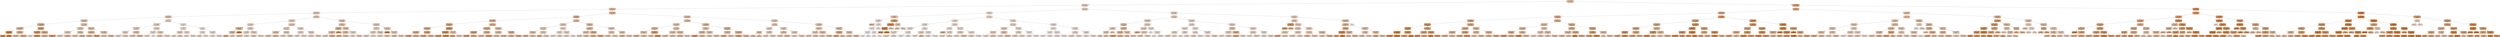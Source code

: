 digraph Tree {
node [shape=box, style="filled, rounded", color="black", fontname=helvetica] ;
edge [fontname=helvetica] ;
0 [label="X[12] <= 5.05\nmse = 13247380519.37\nsamples = 10442\nvalue = 207348.18", fillcolor="#f5cdb0"] ;
1 [label="X[1] <= 0.5\nmse = 8471138359.3\nsamples = 8209\nvalue = 174487.51", fillcolor="#f6d6be"] ;
0 -> 1 [labeldistance=2.5, labelangle=45, headlabel="True"] ;
2 [label="X[12] <= 3.06\nmse = 8257034273.94\nsamples = 5230\nvalue = 209113.93", fillcolor="#f5cdb0"] ;
1 -> 2 ;
3 [label="X[5] <= -118.3\nmse = 6338443794.78\nsamples = 2225\nvalue = 172373.56", fillcolor="#f7d6bf"] ;
2 -> 3 ;
4 [label="X[6] <= 37.91\nmse = 8880994613.15\nsamples = 1101\nvalue = 191759.17", fillcolor="#f6d1b7"] ;
3 -> 4 ;
5 [label="X[5] <= -122.4\nmse = 8924552870.79\nsamples = 904\nvalue = 206866.96", fillcolor="#f5cdb1"] ;
4 -> 5 ;
6 [label="X[8] <= 2483.0\nmse = 11815251296.05\nsamples = 85\nvalue = 306386.56", fillcolor="#efb388"] ;
5 -> 6 ;
7 [label="X[11] <= 96.0\nmse = 11394828135.69\nsamples = 55\nvalue = 279982.2", fillcolor="#f1ba93"] ;
6 -> 7 ;
8 [label="X[12] <= 2.52\nmse = 625025000.25\nsamples = 2\nvalue = 475000.5", fillcolor="#e68743"] ;
7 -> 8 ;
9 [label="mse = 0.0\nsamples = 1\nvalue = 450000.0", fillcolor="#e88e4d"] ;
8 -> 9 ;
10 [label="mse = 0.0\nsamples = 1\nvalue = 500001.0", fillcolor="#e58139"] ;
8 -> 10 ;
11 [label="X[9] <= 475.5\nmse = 9936631131.13\nsamples = 53\nvalue = 270231.29", fillcolor="#f1bd97"] ;
7 -> 11 ;
12 [label="mse = 6218653931.97\nsamples = 23\nvalue = 232975.03", fillcolor="#f3c6a6"] ;
11 -> 12 ;
13 [label="mse = 10913776112.85\nsamples = 30\nvalue = 300713.68", fillcolor="#f0b58a"] ;
11 -> 13 ;
14 [label="X[10] <= 1736.0\nmse = 9291909374.3\nsamples = 30\nvalue = 351651.16", fillcolor="#eda876"] ;
6 -> 14 ;
15 [label="X[7] <= 33.5\nmse = 6756256626.05\nsamples = 13\nvalue = 395744.16", fillcolor="#eb9c64"] ;
14 -> 15 ;
16 [label="mse = 0.0\nsamples = 1\nvalue = 115000.0", fillcolor="#fae5d6"] ;
15 -> 16 ;
17 [label="mse = 3616878283.47\nsamples = 12\nvalue = 407441.83", fillcolor="#ea995f"] ;
15 -> 17 ;
18 [label="X[6] <= 37.8\nmse = 7798430219.21\nsamples = 17\nvalue = 305720.96", fillcolor="#efb388"] ;
14 -> 18 ;
19 [label="mse = 3177064969.14\nsamples = 13\nvalue = 277994.44", fillcolor="#f1bb94"] ;
18 -> 19 ;
20 [label="mse = 12437411100.25\nsamples = 4\nvalue = 388900.5", fillcolor="#eb9e66"] ;
18 -> 20 ;
21 [label="X[5] <= -119.83\nmse = 7547136532.31\nsamples = 819\nvalue = 196922.47", fillcolor="#f5d0b5"] ;
5 -> 21 ;
22 [label="X[12] <= 2.51\nmse = 5842583325.99\nsamples = 415\nvalue = 175583.21", fillcolor="#f6d5bd"] ;
21 -> 22 ;
23 [label="X[6] <= 37.85\nmse = 6803575625.79\nsamples = 210\nvalue = 158038.08", fillcolor="#f7dac5"] ;
22 -> 23 ;
24 [label="mse = 5479009169.72\nsamples = 197\nvalue = 151465.7", fillcolor="#f8dcc7"] ;
23 -> 24 ;
25 [label="mse = 16279496072.81\nsamples = 13\nvalue = 250350.09", fillcolor="#f2c29f"] ;
23 -> 25 ;
26 [label="X[4] <= 0.5\nmse = 4293902142.5\nsamples = 205\nvalue = 192867.26", fillcolor="#f5d1b6"] ;
22 -> 26 ;
27 [label="mse = 3548435935.7\nsamples = 176\nvalue = 183946.13", fillcolor="#f6d3ba"] ;
26 -> 27 ;
28 [label="mse = 5556686253.7\nsamples = 29\nvalue = 241590.38", fillcolor="#f3c4a2"] ;
26 -> 28 ;
29 [label="X[10] <= 780.5\nmse = 8342481434.06\nsamples = 404\nvalue = 218358.15", fillcolor="#f4caac"] ;
21 -> 29 ;
30 [label="X[7] <= 51.0\nmse = 10484478395.44\nsamples = 72\nvalue = 273248.65", fillcolor="#f1bc96"] ;
29 -> 30 ;
31 [label="mse = 8237393043.81\nsamples = 64\nvalue = 254407.71", fillcolor="#f2c19d"] ;
30 -> 31 ;
32 [label="mse = 9763017883.0\nsamples = 8\nvalue = 380406.5", fillcolor="#eba06a"] ;
30 -> 32 ;
33 [label="X[9] <= 567.0\nmse = 7241023587.38\nsamples = 332\nvalue = 207813.65", fillcolor="#f5cdb0"] ;
29 -> 33 ;
34 [label="mse = 4110992784.0\nsamples = 155\nvalue = 174196.0", fillcolor="#f6d6be"] ;
33 -> 34 ;
35 [label="mse = 8120151709.3\nsamples = 177\nvalue = 235189.59", fillcolor="#f3c6a5"] ;
33 -> 35 ;
36 [label="X[6] <= 39.39\nmse = 2356143437.67\nsamples = 197\nvalue = 119478.76", fillcolor="#f9e4d4"] ;
4 -> 36 ;
37 [label="X[5] <= -122.39\nmse = 2475538964.18\nsamples = 123\nvalue = 139284.57", fillcolor="#f8dfcc"] ;
36 -> 37 ;
38 [label="X[5] <= -122.88\nmse = 2201543482.35\nsamples = 59\nvalue = 164080.0", fillcolor="#f7d8c2"] ;
37 -> 38 ;
39 [label="X[6] <= 39.16\nmse = 496915255.1\nsamples = 19\nvalue = 124578.57", fillcolor="#f9e3d2"] ;
38 -> 39 ;
40 [label="mse = 406118677.69\nsamples = 15\nvalue = 119136.36", fillcolor="#f9e4d4"] ;
39 -> 40 ;
41 [label="mse = 323045555.56\nsamples = 4\nvalue = 144533.33", fillcolor="#f8ddca"] ;
39 -> 41 ;
42 [label="X[5] <= -122.58\nmse = 1895887294.55\nsamples = 40\nvalue = 183484.21", fillcolor="#f6d3ba"] ;
38 -> 42 ;
43 [label="mse = 1521981835.94\nsamples = 34\nvalue = 173906.25", fillcolor="#f6d6be"] ;
42 -> 43 ;
44 [label="mse = 791366666.67\nsamples = 6\nvalue = 234566.67", fillcolor="#f3c6a5"] ;
42 -> 44 ;
45 [label="X[5] <= -122.31\nmse = 1775578239.23\nsamples = 64\nvalue = 118822.33", fillcolor="#f9e4d5"] ;
37 -> 45 ;
46 [label="X[5] <= -122.33\nmse = 708249461.73\nsamples = 28\nvalue = 92582.22", fillcolor="#fbebdf"] ;
45 -> 46 ;
47 [label="mse = 382957239.23\nsamples = 27\nvalue = 97588.1", fillcolor="#fbeadd"] ;
46 -> 47 ;
48 [label="mse = 0.0\nsamples = 1\nvalue = 22500.0", fillcolor="#fffdfc"] ;
46 -> 48 ;
49 [label="X[6] <= 37.94\nmse = 1654986709.27\nsamples = 36\nvalue = 139181.03", fillcolor="#f8dfcc"] ;
45 -> 49 ;
50 [label="mse = 348132892.56\nsamples = 6\nvalue = 189772.73", fillcolor="#f6d2b8"] ;
49 -> 50 ;
51 [label="mse = 1221609642.37\nsamples = 30\nvalue = 127340.43", fillcolor="#f9e2d1"] ;
49 -> 51 ;
52 [label="X[7] <= 21.5\nmse = 545227064.06\nsamples = 74\nvalue = 87923.73", fillcolor="#fbece1"] ;
36 -> 52 ;
53 [label="X[10] <= 899.5\nmse = 761700734.69\nsamples = 19\nvalue = 101357.14", fillcolor="#fae9dc"] ;
52 -> 53 ;
54 [label="X[11] <= 195.0\nmse = 39541224.49\nsamples = 4\nvalue = 145285.71", fillcolor="#f8ddca"] ;
53 -> 54 ;
55 [label="mse = 0.0\nsamples = 1\nvalue = 135600.0", fillcolor="#f9e0ce"] ;
54 -> 55 ;
56 [label="mse = 2822400.0\nsamples = 3\nvalue = 149160.0", fillcolor="#f8dcc8"] ;
54 -> 56 ;
57 [label="X[7] <= 20.5\nmse = 339203303.57\nsamples = 15\nvalue = 90375.0", fillcolor="#fbebe0"] ;
53 -> 57 ;
58 [label="mse = 175624800.0\nsamples = 13\nvalue = 85800.0", fillcolor="#fbede2"] ;
57 -> 58 ;
59 [label="mse = 74420000.0\nsamples = 2\nvalue = 128500.0", fillcolor="#f9e2d1"] ;
57 -> 59 ;
60 [label="X[12] <= 2.1\nmse = 345758081.0\nsamples = 55\nvalue = 82259.04", fillcolor="#fbeee4"] ;
52 -> 60 ;
61 [label="X[8] <= 337.0\nmse = 291655623.27\nsamples = 26\nvalue = 72773.68", fillcolor="#fcf0e7"] ;
60 -> 61 ;
62 [label="mse = 0.0\nsamples = 1\nvalue = 153100.0", fillcolor="#f8dbc7"] ;
61 -> 62 ;
63 [label="mse = 120438100.8\nsamples = 25\nvalue = 70602.7", fillcolor="#fcf1e8"] ;
61 -> 63 ;
64 [label="X[5] <= -123.95\nmse = 251310587.65\nsamples = 29\nvalue = 90268.89", fillcolor="#fbebe0"] ;
60 -> 64 ;
65 [label="mse = 113719875.0\nsamples = 24\nvalue = 86725.0", fillcolor="#fbece2"] ;
64 -> 65 ;
66 [label="mse = 447777600.0\nsamples = 5\nvalue = 118620.0", fillcolor="#f9e4d5"] ;
64 -> 66 ;
67 [label="X[6] <= 34.05\nmse = 3073066375.0\nsamples = 1124\nvalue = 153140.08", fillcolor="#f8dbc7"] ;
3 -> 67 ;
68 [label="X[12] <= 2.22\nmse = 2860830189.54\nsamples = 897\nvalue = 145476.56", fillcolor="#f8ddca"] ;
67 -> 68 ;
69 [label="X[7] <= 7.0\nmse = 1945196833.29\nsamples = 439\nvalue = 129580.06", fillcolor="#f9e1d0"] ;
68 -> 69 ;
70 [label="X[12] <= 1.88\nmse = 18426108064.16\nsamples = 4\nvalue = 285840.2", fillcolor="#f0b990"] ;
69 -> 70 ;
71 [label="X[12] <= 1.52\nmse = 8699870000.0\nsamples = 3\nvalue = 232300.0", fillcolor="#f3c7a6"] ;
70 -> 71 ;
72 [label="mse = 0.0\nsamples = 1\nvalue = 325000.0", fillcolor="#eeae80"] ;
71 -> 72 ;
73 [label="mse = 213160000.0\nsamples = 2\nvalue = 139600.0", fillcolor="#f8dfcc"] ;
71 -> 73 ;
74 [label="mse = 0.0\nsamples = 1\nvalue = 500001.0", fillcolor="#e58139"] ;
70 -> 74 ;
75 [label="X[5] <= -118.23\nmse = 1658806197.49\nsamples = 435\nvalue = 128490.38", fillcolor="#f9e2d1"] ;
69 -> 75 ;
76 [label="X[6] <= 33.87\nmse = 1516318695.04\nsamples = 161\nvalue = 113786.4", fillcolor="#fae5d7"] ;
75 -> 76 ;
77 [label="mse = 1929820453.51\nsamples = 14\nvalue = 195995.24", fillcolor="#f5d0b5"] ;
76 -> 77 ;
78 [label="mse = 801809655.8\nsamples = 147\nvalue = 106247.6", fillcolor="#fae7da"] ;
76 -> 78 ;
79 [label="X[5] <= -117.15\nmse = 1557381202.44\nsamples = 274\nvalue = 136361.88", fillcolor="#f8dfcd"] ;
75 -> 79 ;
80 [label="mse = 1575435551.22\nsamples = 163\nvalue = 150981.25", fillcolor="#f8dcc7"] ;
79 -> 80 ;
81 [label="mse = 631192572.02\nsamples = 111\nvalue = 112840.22", fillcolor="#fae6d7"] ;
79 -> 81 ;
82 [label="X[5] <= -117.15\nmse = 3274294546.49\nsamples = 458\nvalue = 161710.33", fillcolor="#f7d9c3"] ;
68 -> 82 ;
83 [label="X[6] <= 33.85\nmse = 3717116277.7\nsamples = 355\nvalue = 170446.06", fillcolor="#f7d7c0"] ;
82 -> 83 ;
84 [label="X[7] <= 32.5\nmse = 5727400969.28\nsamples = 169\nvalue = 195237.66", fillcolor="#f5d0b5"] ;
83 -> 84 ;
85 [label="mse = 5062157387.24\nsamples = 120\nvalue = 180975.69", fillcolor="#f6d4bb"] ;
84 -> 85 ;
86 [label="mse = 5527263730.59\nsamples = 49\nvalue = 232930.01", fillcolor="#f3c6a6"] ;
84 -> 86 ;
87 [label="X[5] <= -118.23\nmse = 933788901.9\nsamples = 186\nvalue = 148646.55", fillcolor="#f8dcc8"] ;
83 -> 87 ;
88 [label="mse = 368382148.35\nsamples = 37\nvalue = 110082.46", fillcolor="#fae6d8"] ;
87 -> 88 ;
89 [label="mse = 619285506.82\nsamples = 149\nvalue = 158080.69", fillcolor="#f7dac5"] ;
87 -> 89 ;
90 [label="X[6] <= 32.73\nmse = 664125644.34\nsamples = 103\nvalue = 132321.6", fillcolor="#f9e1cf"] ;
82 -> 90 ;
91 [label="X[11] <= 270.5\nmse = 447383305.63\nsamples = 37\nvalue = 118305.26", fillcolor="#f9e4d5"] ;
90 -> 91 ;
92 [label="mse = 65966913.58\nsamples = 5\nvalue = 99944.44", fillcolor="#fae9dc"] ;
91 -> 92 ;
93 [label="mse = 443837078.99\nsamples = 32\nvalue = 121747.92", fillcolor="#f9e3d3"] ;
91 -> 93 ;
94 [label="X[12] <= 2.67\nmse = 617242309.3\nsamples = 66\nvalue = 139930.48", fillcolor="#f8dfcc"] ;
90 -> 94 ;
95 [label="mse = 661479533.61\nsamples = 33\nvalue = 130748.15", fillcolor="#f9e1d0"] ;
94 -> 95 ;
96 [label="mse = 386601707.04\nsamples = 33\nvalue = 149652.94", fillcolor="#f8dcc8"] ;
94 -> 96 ;
97 [label="X[5] <= -118.24\nmse = 2739362520.2\nsamples = 227\nvalue = 183988.45", fillcolor="#f6d3ba"] ;
67 -> 97 ;
98 [label="X[12] <= 1.19\nmse = 2979261977.02\nsamples = 95\nvalue = 210050.33", fillcolor="#f5ccaf"] ;
97 -> 98 ;
99 [label="X[12] <= 1.15\nmse = 8611822100.0\nsamples = 6\nvalue = 288130.0", fillcolor="#f0b88f"] ;
98 -> 99 ;
100 [label="X[7] <= 34.5\nmse = 4640421224.49\nsamples = 5\nvalue = 240185.71", fillcolor="#f3c4a3"] ;
99 -> 100 ;
101 [label="mse = 479610000.0\nsamples = 2\nvalue = 159400.0", fillcolor="#f7d9c4"] ;
100 -> 101 ;
102 [label="mse = 2650000000.0\nsamples = 3\nvalue = 272500.0", fillcolor="#f1bc96"] ;
100 -> 102 ;
103 [label="mse = 0.0\nsamples = 1\nvalue = 400000.0", fillcolor="#ea9b62"] ;
99 -> 103 ;
104 [label="X[9] <= 1684.0\nmse = 2129239624.43\nsamples = 89\nvalue = 204590.21", fillcolor="#f5ceb2"] ;
98 -> 104 ;
105 [label="X[8] <= 185.0\nmse = 1758018083.37\nsamples = 85\nvalue = 208947.79", fillcolor="#f5cdb0"] ;
104 -> 105 ;
106 [label="mse = 0.0\nsamples = 1\nvalue = 312500.0", fillcolor="#efb286"] ;
105 -> 106 ;
107 [label="mse = 1550343313.92\nsamples = 84\nvalue = 206612.03", fillcolor="#f5cdb1"] ;
105 -> 107 ;
108 [label="X[12] <= 1.88\nmse = 1805030612.24\nsamples = 4\nvalue = 119928.57", fillcolor="#f9e4d4"] ;
104 -> 108 ;
109 [label="mse = 433500000.0\nsamples = 2\nvalue = 95500.0", fillcolor="#fbeade"] ;
108 -> 109 ;
110 [label="mse = 12250000.0\nsamples = 2\nvalue = 181000.0", fillcolor="#f6d4bb"] ;
108 -> 110 ;
111 [label="X[5] <= -118.15\nmse = 1653531861.68\nsamples = 132\nvalue = 164248.52", fillcolor="#f7d8c2"] ;
97 -> 111 ;
112 [label="X[8] <= 1278.5\nmse = 845241174.99\nsamples = 73\nvalue = 147474.31", fillcolor="#f8ddc9"] ;
111 -> 112 ;
113 [label="X[7] <= 43.5\nmse = 541543786.85\nsamples = 27\nvalue = 128138.1", fillcolor="#f9e2d1"] ;
112 -> 113 ;
114 [label="mse = 293755089.16\nsamples = 16\nvalue = 136948.15", fillcolor="#f8dfcd"] ;
113 -> 114 ;
115 [label="mse = 596373600.0\nsamples = 11\nvalue = 112280.0", fillcolor="#fae6d7"] ;
113 -> 115 ;
116 [label="X[6] <= 34.07\nmse = 654316547.12\nsamples = 46\nvalue = 159595.52", fillcolor="#f7d9c4"] ;
112 -> 116 ;
117 [label="mse = 321957052.15\nsamples = 12\nvalue = 140223.81", fillcolor="#f8decc"] ;
116 -> 117 ;
118 [label="mse = 556520642.72\nsamples = 34\nvalue = 168439.13", fillcolor="#f7d7c0"] ;
116 -> 118 ;
119 [label="X[12] <= 2.02\nmse = 1884581562.39\nsamples = 59\nvalue = 183908.61", fillcolor="#f6d3ba"] ;
111 -> 119 ;
120 [label="mse = 0.0\nsamples = 1\nvalue = 500001.0", fillcolor="#e58139"] ;
119 -> 120 ;
121 [label="X[5] <= -118.06\nmse = 807235457.23\nsamples = 58\nvalue = 180472.83", fillcolor="#f6d4bb"] ;
119 -> 121 ;
122 [label="mse = 546654909.2\nsamples = 35\nvalue = 195098.25", fillcolor="#f5d0b5"] ;
121 -> 122 ;
123 [label="mse = 315930481.63\nsamples = 23\nvalue = 156654.29", fillcolor="#f7dac5"] ;
121 -> 123 ;
124 [label="X[5] <= -118.31\nmse = 7931433222.93\nsamples = 3005\nvalue = 236488.2", fillcolor="#f3c5a5"] ;
2 -> 124 ;
125 [label="X[6] <= 37.93\nmse = 8888553650.3\nsamples = 1696\nvalue = 260958.3", fillcolor="#f2bf9b"] ;
124 -> 125 ;
126 [label="X[5] <= -122.31\nmse = 8849742575.64\nsamples = 1457\nvalue = 271854.78", fillcolor="#f1bc96"] ;
125 -> 126 ;
127 [label="X[6] <= 37.76\nmse = 7901253724.24\nsamples = 278\nvalue = 330756.08", fillcolor="#eead7e"] ;
126 -> 127 ;
128 [label="X[6] <= 37.75\nmse = 4226658418.52\nsamples = 196\nvalue = 299182.91", fillcolor="#f0b58b"] ;
127 -> 128 ;
129 [label="X[6] <= 37.6\nmse = 3816488860.64\nsamples = 146\nvalue = 285539.57", fillcolor="#f0b991"] ;
128 -> 129 ;
130 [label="mse = 6298368948.34\nsamples = 34\nvalue = 338250.07", fillcolor="#eeab7b"] ;
129 -> 130 ;
131 [label="mse = 1654433466.24\nsamples = 112\nvalue = 267232.93", fillcolor="#f1bd98"] ;
129 -> 131 ;
132 [label="X[5] <= -122.42\nmse = 3354801700.0\nsamples = 50\nvalue = 338040.52", fillcolor="#eeab7b"] ;
128 -> 132 ;
133 [label="mse = 2680321918.01\nsamples = 43\nvalue = 347798.59", fillcolor="#eda977"] ;
132 -> 133 ;
134 [label="mse = 2099942469.14\nsamples = 7\nvalue = 262144.44", fillcolor="#f2bf9a"] ;
132 -> 134 ;
135 [label="X[5] <= -122.4\nmse = 8336423367.35\nsamples = 82\nvalue = 410080.42", fillcolor="#ea985e"] ;
127 -> 135 ;
136 [label="X[6] <= 37.78\nmse = 6195617831.53\nsamples = 76\nvalue = 420707.23", fillcolor="#e99659"] ;
135 -> 136 ;
137 [label="mse = 5041545767.01\nsamples = 36\nvalue = 379217.61", fillcolor="#eba06a"] ;
136 -> 137 ;
138 [label="mse = 3975541882.35\nsamples = 40\nvalue = 461481.5", fillcolor="#e78b49"] ;
136 -> 138 ;
139 [label="X[11] <= 209.5\nmse = 5718343333.33\nsamples = 6\nvalue = 206400.0", fillcolor="#f5cdb1"] ;
135 -> 139 ;
140 [label="mse = 0.0\nsamples = 1\nvalue = 350000.0", fillcolor="#eda876"] ;
139 -> 140 ;
141 [label="mse = 1912981600.0\nsamples = 5\nvalue = 177680.0", fillcolor="#f6d5bd"] ;
139 -> 141 ;
142 [label="X[6] <= 34.17\nmse = 8107448960.62\nsamples = 1179\nvalue = 258609.77", fillcolor="#f2c09c"] ;
126 -> 142 ;
143 [label="X[5] <= -118.37\nmse = 11157493816.91\nsamples = 332\nvalue = 315912.55", fillcolor="#efb184"] ;
142 -> 143 ;
144 [label="X[6] <= 34.16\nmse = 9370937422.55\nsamples = 200\nvalue = 350083.0", fillcolor="#eda876"] ;
143 -> 144 ;
145 [label="mse = 9010546697.2\nsamples = 158\nvalue = 368157.76", fillcolor="#eca36f"] ;
144 -> 145 ;
146 [label="mse = 6036490928.32\nsamples = 42\nvalue = 291398.74", fillcolor="#f0b78e"] ;
144 -> 146 ;
147 [label="X[6] <= 34.06\nmse = 9124763415.08\nsamples = 132\nvalue = 260869.51", fillcolor="#f2bf9b"] ;
143 -> 147 ;
148 [label="mse = 3761091878.24\nsamples = 96\nvalue = 223088.97", fillcolor="#f4c9aa"] ;
147 -> 148 ;
149 [label="mse = 10044460495.98\nsamples = 36\nvalue = 355320.86", fillcolor="#eda774"] ;
147 -> 149 ;
150 [label="X[4] <= 0.5\nmse = 5140503196.36\nsamples = 847\nvalue = 236278.54", fillcolor="#f3c6a5"] ;
142 -> 150 ;
151 [label="X[12] <= 4.19\nmse = 4414043624.39\nsamples = 699\nvalue = 226552.79", fillcolor="#f4c8a9"] ;
150 -> 151 ;
152 [label="mse = 3724287428.46\nsamples = 418\nvalue = 213099.55", fillcolor="#f4ccae"] ;
151 -> 152 ;
153 [label="mse = 4770972561.59\nsamples = 281\nvalue = 246242.63", fillcolor="#f3c3a1"] ;
151 -> 153 ;
154 [label="X[6] <= 36.05\nmse = 6051759635.1\nsamples = 148\nvalue = 280761.9", fillcolor="#f1ba93"] ;
150 -> 154 ;
155 [label="mse = 5375064982.74\nsamples = 79\nvalue = 257679.09", fillcolor="#f2c09c"] ;
154 -> 155 ;
156 [label="mse = 5542711752.7\nsamples = 69\nvalue = 306654.79", fillcolor="#efb388"] ;
154 -> 156 ;
157 [label="X[12] <= 4.07\nmse = 3632836309.83\nsamples = 239\nvalue = 192036.61", fillcolor="#f6d1b7"] ;
125 -> 157 ;
158 [label="X[6] <= 38.74\nmse = 2467621267.12\nsamples = 145\nvalue = 170918.86", fillcolor="#f7d6bf"] ;
157 -> 158 ;
159 [label="X[5] <= -122.38\nmse = 2310321406.25\nsamples = 121\nvalue = 180387.5", fillcolor="#f6d4bb"] ;
158 -> 159 ;
160 [label="X[6] <= 38.0\nmse = 1986172180.22\nsamples = 59\nvalue = 205944.66", fillcolor="#f5cdb1"] ;
159 -> 160 ;
161 [label="mse = 108250100.0\nsamples = 5\nvalue = 280570.0", fillcolor="#f1ba93"] ;
160 -> 161 ;
162 [label="mse = 1524900120.25\nsamples = 54\nvalue = 197920.43", fillcolor="#f5cfb4"] ;
160 -> 162 ;
163 [label="X[11] <= 175.0\nmse = 1054724504.48\nsamples = 62\nvalue = 150810.11", fillcolor="#f8dcc8"] ;
159 -> 163 ;
164 [label="mse = 0.0\nsamples = 1\nvalue = 304000.0", fillcolor="#f0b489"] ;
163 -> 164 ;
165 [label="mse = 797007581.35\nsamples = 61\nvalue = 149069.32", fillcolor="#f8dcc8"] ;
163 -> 165 ;
166 [label="X[5] <= -123.3\nmse = 278202121.91\nsamples = 24\nvalue = 120419.44", fillcolor="#f9e4d4"] ;
158 -> 166 ;
167 [label="X[12] <= 3.97\nmse = 153871210.94\nsamples = 13\nvalue = 110156.25", fillcolor="#fae6d8"] ;
166 -> 167 ;
168 [label="mse = 72611479.29\nsamples = 10\nvalue = 105507.69", fillcolor="#fae7da"] ;
167 -> 168 ;
169 [label="mse = 6586666.67\nsamples = 3\nvalue = 130300.0", fillcolor="#f9e1d0"] ;
167 -> 169 ;
170 [label="X[5] <= -122.92\nmse = 225987100.0\nsamples = 11\nvalue = 128630.0", fillcolor="#f9e1d1"] ;
166 -> 170 ;
171 [label="mse = 149902098.77\nsamples = 10\nvalue = 131811.11", fillcolor="#f9e1cf"] ;
170 -> 171 ;
172 [label="mse = 0.0\nsamples = 1\nvalue = 100000.0", fillcolor="#fae9dc"] ;
170 -> 172 ;
173 [label="X[5] <= -122.4\nmse = 3603845585.49\nsamples = 94\nvalue = 226926.81", fillcolor="#f4c8a8"] ;
157 -> 173 ;
174 [label="X[7] <= 17.5\nmse = 3152497740.93\nsamples = 57\nvalue = 257979.27", fillcolor="#f2c09c"] ;
173 -> 174 ;
175 [label="X[12] <= 4.15\nmse = 797147397.96\nsamples = 19\nvalue = 207721.43", fillcolor="#f5cdb0"] ;
174 -> 175 ;
176 [label="mse = 35707500.0\nsamples = 2\nvalue = 175750.0", fillcolor="#f6d5bd"] ;
175 -> 176 ;
177 [label="mse = 725298333.33\nsamples = 17\nvalue = 213050.0", fillcolor="#f4ccae"] ;
175 -> 177 ;
178 [label="X[3] <= 0.5\nmse = 2384986450.62\nsamples = 38\nvalue = 284038.89", fillcolor="#f1b991"] ;
174 -> 178 ;
179 [label="mse = 797565243.75\nsamples = 27\nvalue = 267822.5", fillcolor="#f1bd98"] ;
178 -> 179 ;
180 [label="mse = 4022424897.96\nsamples = 11\nvalue = 330371.43", fillcolor="#eead7e"] ;
178 -> 180 ;
181 [label="X[5] <= -122.21\nmse = 785312091.84\nsamples = 37\nvalue = 181457.14", fillcolor="#f6d4bb"] ;
173 -> 181 ;
182 [label="X[10] <= 950.5\nmse = 582435788.89\nsamples = 20\nvalue = 169123.33", fillcolor="#f7d7c0"] ;
181 -> 182 ;
183 [label="mse = 286706745.56\nsamples = 8\nvalue = 186469.23", fillcolor="#f6d2b9"] ;
182 -> 183 ;
184 [label="mse = 402549480.97\nsamples = 12\nvalue = 155858.82", fillcolor="#f7dac5"] ;
182 -> 184 ;
185 [label="X[7] <= 12.0\nmse = 641343328.4\nsamples = 17\nvalue = 195688.46", fillcolor="#f5d0b5"] ;
181 -> 185 ;
186 [label="mse = 1180980000.0\nsamples = 2\nvalue = 239100.0", fillcolor="#f3c5a4"] ;
185 -> 186 ;
187 [label="mse = 293081058.6\nsamples = 15\nvalue = 190026.09", fillcolor="#f6d2b8"] ;
185 -> 187 ;
188 [label="X[5] <= -117.16\nmse = 4948347553.55\nsamples = 1309\nvalue = 205083.54", fillcolor="#f5ceb1"] ;
124 -> 188 ;
189 [label="X[4] <= 0.5\nmse = 5294626365.98\nsamples = 1099\nvalue = 212219.47", fillcolor="#f4ccae"] ;
188 -> 189 ;
190 [label="X[6] <= 33.68\nmse = 3708173982.44\nsamples = 931\nvalue = 203458.2", fillcolor="#f5ceb2"] ;
189 -> 190 ;
191 [label="X[7] <= 26.5\nmse = 10460719641.3\nsamples = 115\nvalue = 251782.1", fillcolor="#f2c19e"] ;
190 -> 191 ;
192 [label="X[5] <= -117.77\nmse = 6179214572.59\nsamples = 94\nvalue = 223571.36", fillcolor="#f4c9aa"] ;
191 -> 192 ;
193 [label="mse = 8288294373.59\nsamples = 35\nvalue = 262798.15", fillcolor="#f2bf9a"] ;
192 -> 193 ;
194 [label="mse = 3592298946.99\nsamples = 59\nvalue = 201156.04", fillcolor="#f5cfb3"] ;
192 -> 194 ;
195 [label="X[11] <= 175.0\nmse = 11417025112.84\nsamples = 21\nvalue = 367043.11", fillcolor="#eca46f"] ;
191 -> 195 ;
196 [label="mse = 996451875.0\nsamples = 2\nvalue = 182825.0", fillcolor="#f6d3ba"] ;
195 -> 196 ;
197 [label="mse = 7817719361.7\nsamples = 19\nvalue = 390813.19", fillcolor="#eb9d66"] ;
195 -> 197 ;
198 [label="X[6] <= 34.09\nmse = 2420071828.4\nsamples = 816\nvalue = 196841.54", fillcolor="#f5d0b5"] ;
190 -> 198 ;
199 [label="X[6] <= 33.86\nmse = 1667731524.21\nsamples = 659\nvalue = 189013.92", fillcolor="#f6d2b8"] ;
198 -> 199 ;
200 [label="mse = 1490824650.33\nsamples = 289\nvalue = 201723.89", fillcolor="#f5ceb3"] ;
199 -> 200 ;
201 [label="mse = 1584689579.46\nsamples = 370\nvalue = 179276.78", fillcolor="#f6d4bc"] ;
199 -> 201 ;
202 [label="X[5] <= -117.99\nmse = 4211694020.94\nsamples = 157\nvalue = 228455.43", fillcolor="#f4c8a8"] ;
198 -> 202 ;
203 [label="mse = 4230408536.82\nsamples = 126\nvalue = 242364.39", fillcolor="#f3c4a2"] ;
202 -> 203 ;
204 [label="mse = 496708494.13\nsamples = 31\nvalue = 174656.6", fillcolor="#f6d6be"] ;
202 -> 204 ;
205 [label="X[7] <= 20.5\nmse = 11258649035.41\nsamples = 168\nvalue = 260179.3", fillcolor="#f2bf9b"] ;
189 -> 205 ;
206 [label="X[5] <= -117.3\nmse = 4685497190.52\nsamples = 51\nvalue = 204190.02", fillcolor="#f5ceb2"] ;
205 -> 206 ;
207 [label="X[10] <= 769.5\nmse = 7240148564.24\nsamples = 19\nvalue = 233436.42", fillcolor="#f3c6a6"] ;
206 -> 207 ;
208 [label="mse = 26251194978.0\nsamples = 2\nvalue = 385434.0", fillcolor="#eb9f68"] ;
207 -> 208 ;
209 [label="mse = 2797684988.89\nsamples = 17\nvalue = 218236.67", fillcolor="#f4caac"] ;
207 -> 209 ;
210 [label="X[10] <= 1605.5\nmse = 1869565450.43\nsamples = 32\nvalue = 183655.32", fillcolor="#f6d3ba"] ;
206 -> 210 ;
211 [label="mse = 622847013.53\nsamples = 22\nvalue = 169451.61", fillcolor="#f7d7c0"] ;
210 -> 211 ;
212 [label="mse = 3136868125.0\nsamples = 10\nvalue = 211175.0", fillcolor="#f4ccaf"] ;
210 -> 212 ;
213 [label="X[5] <= -118.19\nmse = 12150622512.4\nsamples = 117\nvalue = 283753.74", fillcolor="#f1b991"] ;
205 -> 213 ;
214 [label="X[5] <= -118.28\nmse = 7165958802.05\nsamples = 21\nvalue = 209889.19", fillcolor="#f5ccaf"] ;
213 -> 214 ;
215 [label="mse = 1197784900.0\nsamples = 6\nvalue = 302690.0", fillcolor="#f0b48a"] ;
214 -> 215 ;
216 [label="mse = 5005424471.88\nsamples = 15\nvalue = 175518.52", fillcolor="#f6d5bd"] ;
214 -> 216 ;
217 [label="X[5] <= -117.24\nmse = 11717571221.13\nsamples = 96\nvalue = 301616.41", fillcolor="#f0b58a"] ;
213 -> 217 ;
218 [label="mse = 10703740680.17\nsamples = 57\nvalue = 344357.74", fillcolor="#eda979"] ;
217 -> 218 ;
219 [label="mse = 7846923088.78\nsamples = 39\nvalue = 248189.74", fillcolor="#f2c2a0"] ;
217 -> 219 ;
220 [label="X[6] <= 32.94\nmse = 1574204499.27\nsamples = 210\nvalue = 168504.11", fillcolor="#f7d7c0"] ;
188 -> 220 ;
221 [label="X[6] <= 32.74\nmse = 998971083.3\nsamples = 162\nvalue = 159202.63", fillcolor="#f7dac4"] ;
220 -> 221 ;
222 [label="X[7] <= 7.0\nmse = 601449042.57\nsamples = 69\nvalue = 146829.46", fillcolor="#f8ddc9"] ;
221 -> 222 ;
223 [label="X[0] <= 0.5\nmse = 1322500.0\nsamples = 2\nvalue = 224450.0", fillcolor="#f4c9a9"] ;
222 -> 223 ;
224 [label="mse = 0.0\nsamples = 1\nvalue = 225600.0", fillcolor="#f4c8a9"] ;
223 -> 224 ;
225 [label="mse = 0.0\nsamples = 1\nvalue = 223300.0", fillcolor="#f4c9aa"] ;
223 -> 225 ;
226 [label="X[8] <= 3959.5\nmse = 500824214.88\nsamples = 67\nvalue = 145418.18", fillcolor="#f8ddca"] ;
222 -> 226 ;
227 [label="mse = 367152399.12\nsamples = 59\nvalue = 141291.4", fillcolor="#f8decb"] ;
226 -> 227 ;
228 [label="mse = 629248788.93\nsamples = 8\nvalue = 167994.12", fillcolor="#f7d7c1"] ;
226 -> 228 ;
229 [label="X[6] <= 32.77\nmse = 1095759998.31\nsamples = 93\nvalue = 168201.3", fillcolor="#f7d7c0"] ;
221 -> 229 ;
230 [label="X[12] <= 4.36\nmse = 1460300118.98\nsamples = 26\nvalue = 187970.73", fillcolor="#f6d2b8"] ;
229 -> 230 ;
231 [label="mse = 705022277.32\nsamples = 20\nvalue = 175878.79", fillcolor="#f6d5bd"] ;
230 -> 231 ;
232 [label="mse = 1484742500.0\nsamples = 6\nvalue = 237850.0", fillcolor="#f3c5a4"] ;
230 -> 232 ;
233 [label="X[12] <= 3.58\nmse = 770235835.23\nsamples = 67\nvalue = 161028.32", fillcolor="#f7d9c3"] ;
229 -> 233 ;
234 [label="mse = 1482408208.62\nsamples = 15\nvalue = 134147.62", fillcolor="#f9e0ce"] ;
233 -> 234 ;
235 [label="mse = 405091648.16\nsamples = 52\nvalue = 167164.13", fillcolor="#f7d7c1"] ;
233 -> 235 ;
236 [label="X[12] <= 4.37\nmse = 2219228088.89\nsamples = 48\nvalue = 201493.33", fillcolor="#f5cfb3"] ;
220 -> 236 ;
237 [label="X[5] <= -117.04\nmse = 1098455430.06\nsamples = 30\nvalue = 183602.17", fillcolor="#f6d3ba"] ;
236 -> 237 ;
238 [label="X[9] <= 781.0\nmse = 779091672.75\nsamples = 24\nvalue = 176245.95", fillcolor="#f6d5bd"] ;
237 -> 238 ;
239 [label="mse = 593070625.0\nsamples = 20\nvalue = 171125.0", fillcolor="#f7d6bf"] ;
238 -> 239 ;
240 [label="mse = 727653600.0\nsamples = 4\nvalue = 209020.0", fillcolor="#f5cdb0"] ;
238 -> 240 ;
241 [label="X[6] <= 33.06\nmse = 1274331358.02\nsamples = 6\nvalue = 213844.44", fillcolor="#f4cbae"] ;
237 -> 241 ;
242 [label="mse = 11202222.22\nsamples = 2\nvalue = 164833.33", fillcolor="#f7d8c2"] ;
241 -> 242 ;
243 [label="mse = 104329166.67\nsamples = 4\nvalue = 238350.0", fillcolor="#f3c5a4"] ;
241 -> 243 ;
244 [label="X[12] <= 4.45\nmse = 2683898549.35\nsamples = 18\nvalue = 229872.41", fillcolor="#f3c7a7"] ;
236 -> 244 ;
245 [label="X[7] <= 7.5\nmse = 2299208888.89\nsamples = 3\nvalue = 306333.33", fillcolor="#efb388"] ;
244 -> 245 ;
246 [label="mse = 494678400.0\nsamples = 2\nvalue = 325760.0", fillcolor="#eeae80"] ;
245 -> 246 ;
247 [label="mse = 0.0\nsamples = 1\nvalue = 209200.0", fillcolor="#f5cdb0"] ;
245 -> 247 ;
248 [label="X[12] <= 4.91\nmse = 861281928.17\nsamples = 15\nvalue = 209926.09", fillcolor="#f5ccaf"] ;
244 -> 248 ;
249 [label="mse = 525179876.54\nsamples = 11\nvalue = 199288.89", fillcolor="#f5cfb4"] ;
248 -> 249 ;
250 [label="mse = 197485600.0\nsamples = 4\nvalue = 248220.0", fillcolor="#f2c2a0"] ;
248 -> 250 ;
251 [label="X[12] <= 3.22\nmse = 2954163561.48\nsamples = 2979\nvalue = 113083.51", fillcolor="#fae6d7"] ;
1 -> 251 ;
252 [label="X[10] <= 41.5\nmse = 1796652657.91\nsamples = 1920\nvalue = 94129.07", fillcolor="#fbeadf"] ;
251 -> 252 ;
253 [label="X[12] <= 1.7\nmse = 32191396172.19\nsamples = 12\nvalue = 234456.74", fillcolor="#f3c6a5"] ;
252 -> 253 ;
254 [label="X[6] <= 33.74\nmse = 7183057851.24\nsamples = 6\nvalue = 99318.18", fillcolor="#fae9dd"] ;
253 -> 254 ;
255 [label="mse = 0.0\nsamples = 1\nvalue = 275000.0", fillcolor="#f1bb95"] ;
254 -> 255 ;
256 [label="X[6] <= 36.57\nmse = 396450617.28\nsamples = 5\nvalue = 60277.78", fillcolor="#fdf3ed"] ;
254 -> 256 ;
257 [label="X[5] <= -116.85\nmse = 136284722.22\nsamples = 4\nvalue = 47916.67", fillcolor="#fdf6f2"] ;
256 -> 257 ;
258 [label="X[9] <= 18.5\nmse = 5555555.56\nsamples = 2\nvalue = 58333.33", fillcolor="#fdf4ed"] ;
257 -> 258 ;
259 [label="mse = 0.0\nsamples = 1\nvalue = 55000.0", fillcolor="#fdf5ef"] ;
258 -> 259 ;
260 [label="mse = 0.0\nsamples = 1\nvalue = 60000.0", fillcolor="#fdf3ed"] ;
258 -> 260 ;
261 [label="X[7] <= 10.5\nmse = 50000000.0\nsamples = 2\nvalue = 37500.0", fillcolor="#fef9f6"] ;
257 -> 261 ;
262 [label="mse = 0.0\nsamples = 1\nvalue = 42500.0", fillcolor="#fef8f4"] ;
261 -> 262 ;
263 [label="mse = 0.0\nsamples = 1\nvalue = 27500.0", fillcolor="#fefcfa"] ;
261 -> 263 ;
264 [label="mse = 0.0\nsamples = 1\nvalue = 85000.0", fillcolor="#fbede2"] ;
256 -> 264 ;
265 [label="X[11] <= 16.0\nmse = 23029631944.69\nsamples = 6\nvalue = 358333.75", fillcolor="#eda673"] ;
253 -> 265 ;
266 [label="X[5] <= -117.12\nmse = 10173404297.11\nsamples = 4\nvalue = 448438.12", fillcolor="#e88e4e"] ;
265 -> 266 ;
267 [label="X[10] <= 26.0\nmse = 510224490.0\nsamples = 3\nvalue = 485715.0", fillcolor="#e6853f"] ;
266 -> 267 ;
268 [label="mse = 0.0\nsamples = 1\nvalue = 450000.0", fillcolor="#e88e4d"] ;
267 -> 268 ;
269 [label="mse = 0.0\nsamples = 2\nvalue = 500001.0", fillcolor="#e58139"] ;
267 -> 269 ;
270 [label="mse = 0.0\nsamples = 1\nvalue = 187500.0", fillcolor="#f6d2b9"] ;
266 -> 270 ;
271 [label="X[7] <= 30.0\nmse = 29296875.0\nsamples = 2\nvalue = 178125.0", fillcolor="#f6d5bc"] ;
265 -> 271 ;
272 [label="mse = 0.0\nsamples = 1\nvalue = 187500.0", fillcolor="#f6d2b9"] ;
271 -> 272 ;
273 [label="mse = 0.0\nsamples = 1\nvalue = 175000.0", fillcolor="#f6d5be"] ;
271 -> 273 ;
274 [label="X[12] <= 2.31\nmse = 1410335517.75\nsamples = 1908\nvalue = 93049.98", fillcolor="#fbebdf"] ;
252 -> 274 ;
275 [label="X[6] <= 37.32\nmse = 1146990324.07\nsamples = 981\nvalue = 80675.55", fillcolor="#fbeee4"] ;
274 -> 275 ;
276 [label="X[6] <= 34.84\nmse = 822340355.11\nsamples = 533\nvalue = 72999.52", fillcolor="#fcf0e7"] ;
275 -> 276 ;
277 [label="X[5] <= -116.41\nmse = 1056637206.99\nsamples = 207\nvalue = 87458.7", fillcolor="#fbece1"] ;
276 -> 277 ;
278 [label="X[5] <= -117.38\nmse = 1097259708.96\nsamples = 151\nvalue = 96343.35", fillcolor="#fbeade"] ;
277 -> 278 ;
279 [label="mse = 695773179.92\nsamples = 47\nvalue = 112945.07", fillcolor="#fae6d7"] ;
278 -> 279 ;
280 [label="mse = 1099483559.29\nsamples = 104\nvalue = 89067.28", fillcolor="#fbece1"] ;
278 -> 280 ;
281 [label="X[12] <= 1.48\nmse = 202613818.96\nsamples = 56\nvalue = 64198.88", fillcolor="#fcf2eb"] ;
277 -> 281 ;
282 [label="mse = 161142376.54\nsamples = 11\nvalue = 53361.11", fillcolor="#fdf5ef"] ;
281 -> 282 ;
283 [label="mse = 175800515.77\nsamples = 45\nvalue = 66946.48", fillcolor="#fcf2ea"] ;
281 -> 283 ;
284 [label="X[7] <= 7.5\nmse = 459944789.29\nsamples = 326\nvalue = 63888.26", fillcolor="#fcf2eb"] ;
276 -> 284 ;
285 [label="X[7] <= 6.5\nmse = 5114534400.0\nsamples = 4\nvalue = 139860.0", fillcolor="#f8dfcc"] ;
284 -> 285 ;
286 [label="mse = 469980000.0\nsamples = 3\nvalue = 83100.0", fillcolor="#fbede3"] ;
285 -> 286 ;
287 [label="mse = 0.0\nsamples = 1\nvalue = 225000.0", fillcolor="#f4c8a9"] ;
285 -> 287 ;
288 [label="X[10] <= 363.5\nmse = 356354590.59\nsamples = 322\nvalue = 63137.55", fillcolor="#fcf2eb"] ;
284 -> 288 ;
289 [label="mse = 810408677.69\nsamples = 13\nvalue = 97863.64", fillcolor="#fbe9dd"] ;
288 -> 289 ;
290 [label="mse = 278410543.63\nsamples = 309\nvalue = 61559.09", fillcolor="#fdf3ec"] ;
288 -> 290 ;
291 [label="X[5] <= -121.22\nmse = 1384965567.73\nsamples = 448\nvalue = 90134.32", fillcolor="#fbebe0"] ;
275 -> 291 ;
292 [label="X[7] <= 7.5\nmse = 974693525.4\nsamples = 323\nvalue = 82695.81", fillcolor="#fbede3"] ;
291 -> 292 ;
293 [label="mse = 0.0\nsamples = 1\nvalue = 310000.0", fillcolor="#efb287"] ;
292 -> 293 ;
294 [label="X[11] <= 1209.0\nmse = 867968636.53\nsamples = 322\nvalue = 82218.28", fillcolor="#fbeee4"] ;
292 -> 294 ;
295 [label="mse = 796442981.17\nsamples = 316\nvalue = 81029.55", fillcolor="#fbeee4"] ;
294 -> 295 ;
296 [label="mse = 701397777.78\nsamples = 6\nvalue = 143900.0", fillcolor="#f8deca"] ;
294 -> 296 ;
297 [label="X[10] <= 279.0\nmse = 1917843802.43\nsamples = 125\nvalue = 107964.32", fillcolor="#fae7d9"] ;
291 -> 297 ;
298 [label="X[11] <= 101.0\nmse = 3748643840.83\nsamples = 24\nvalue = 135070.59", fillcolor="#f9e0ce"] ;
297 -> 298 ;
299 [label="mse = 1591851104.0\nsamples = 18\nvalue = 110064.0", fillcolor="#fae6d8"] ;
298 -> 299 ;
300 [label="mse = 3177635555.56\nsamples = 6\nvalue = 204533.33", fillcolor="#f5ceb2"] ;
298 -> 300 ;
301 [label="X[7] <= 20.5\nmse = 1357986883.38\nsamples = 101\nvalue = 102378.79", fillcolor="#fae8db"] ;
297 -> 301 ;
302 [label="mse = 1465873122.56\nsamples = 36\nvalue = 119851.56", fillcolor="#f9e4d4"] ;
301 -> 302 ;
303 [label="mse = 973581239.09\nsamples = 65\nvalue = 91306.93", fillcolor="#fbebe0"] ;
301 -> 303 ;
304 [label="X[6] <= 34.82\nmse = 1363805023.6\nsamples = 927\nvalue = 105649.87", fillcolor="#fae7da"] ;
274 -> 304 ;
305 [label="X[5] <= -117.72\nmse = 1761145280.99\nsamples = 235\nvalue = 118578.9", fillcolor="#f9e4d5"] ;
304 -> 305 ;
306 [label="X[7] <= 38.0\nmse = 2064328024.89\nsamples = 54\nvalue = 164941.33", fillcolor="#f7d8c2"] ;
305 -> 306 ;
307 [label="X[5] <= -118.11\nmse = 1477413891.2\nsamples = 43\nvalue = 154391.38", fillcolor="#f8dbc6"] ;
306 -> 307 ;
308 [label="mse = 107315555.56\nsamples = 4\nvalue = 100966.67", fillcolor="#fae9dc"] ;
307 -> 308 ;
309 [label="mse = 1268171697.49\nsamples = 39\nvalue = 160555.77", fillcolor="#f7d9c4"] ;
307 -> 309 ;
310 [label="X[6] <= 34.08\nmse = 2391441107.27\nsamples = 11\nvalue = 200935.29", fillcolor="#f5cfb3"] ;
306 -> 310 ;
311 [label="mse = 116202222.22\nsamples = 3\nvalue = 124233.33", fillcolor="#f9e3d2"] ;
310 -> 311 ;
312 [label="mse = 1348162040.82\nsamples = 8\nvalue = 217371.43", fillcolor="#f4caac"] ;
310 -> 312 ;
313 [label="X[5] <= -116.41\nmse = 983070387.75\nsamples = 181\nvalue = 106588.62", fillcolor="#fae7da"] ;
305 -> 313 ;
314 [label="X[6] <= 33.87\nmse = 966364196.88\nsamples = 161\nvalue = 110297.67", fillcolor="#fae6d8"] ;
313 -> 314 ;
315 [label="mse = 2581431279.0\nsamples = 27\nvalue = 138548.78", fillcolor="#f8dfcd"] ;
314 -> 315 ;
316 [label="mse = 479548299.04\nsamples = 134\nvalue = 104935.19", fillcolor="#fae8da"] ;
314 -> 316 ;
317 [label="X[5] <= -115.58\nmse = 171660899.91\nsamples = 20\nvalue = 77703.03", fillcolor="#fcefe5"] ;
313 -> 317 ;
318 [label="mse = 194583724.49\nsamples = 10\nvalue = 87035.71", fillcolor="#fbece2"] ;
317 -> 318 ;
319 [label="mse = 43302991.69\nsamples = 10\nvalue = 70826.32", fillcolor="#fcf0e8"] ;
317 -> 319 ;
320 [label="X[6] <= 36.84\nmse = 1161495396.71\nsamples = 692\nvalue = 101425.07", fillcolor="#fae9dc"] ;
304 -> 320 ;
321 [label="X[12] <= 2.39\nmse = 337455624.94\nsamples = 191\nvalue = 77547.47", fillcolor="#fcefe5"] ;
320 -> 321 ;
322 [label="X[6] <= 36.74\nmse = 144189184.0\nsamples = 18\nvalue = 61396.0", fillcolor="#fdf3ec"] ;
321 -> 322 ;
323 [label="mse = 29917451.52\nsamples = 13\nvalue = 56721.05", fillcolor="#fdf4ee"] ;
322 -> 323 ;
324 [label="mse = 217683333.33\nsamples = 5\nvalue = 76200.0", fillcolor="#fcefe6"] ;
322 -> 324 ;
325 [label="X[10] <= 642.0\nmse = 329038278.41\nsamples = 173\nvalue = 79031.99", fillcolor="#fceee5"] ;
321 -> 325 ;
326 [label="mse = 671558085.94\nsamples = 13\nvalue = 94593.75", fillcolor="#fbeadf"] ;
325 -> 326 ;
327 [label="mse = 291549287.11\nsamples = 160\nvalue = 78059.38", fillcolor="#fcefe5"] ;
325 -> 327 ;
328 [label="X[6] <= 39.32\nmse = 1178662951.75\nsamples = 501\nvalue = 110073.41", fillcolor="#fae6d8"] ;
320 -> 328 ;
329 [label="X[7] <= 27.5\nmse = 1228572863.37\nsamples = 410\nvalue = 114273.59", fillcolor="#fae5d6"] ;
328 -> 329 ;
330 [label="mse = 1171147041.97\nsamples = 233\nvalue = 121524.41", fillcolor="#f9e3d4"] ;
329 -> 330 ;
331 [label="mse = 1145984045.48\nsamples = 177\nvalue = 104845.05", fillcolor="#fae8da"] ;
329 -> 331 ;
332 [label="X[11] <= 531.0\nmse = 490849729.78\nsamples = 91\nvalue = 90683.56", fillcolor="#fbebe0"] ;
328 -> 332 ;
333 [label="mse = 398101351.71\nsamples = 70\nvalue = 85759.29", fillcolor="#fbede2"] ;
332 -> 333 ;
334 [label="mse = 441086721.76\nsamples = 21\nvalue = 107545.45", fillcolor="#fae7d9"] ;
332 -> 334 ;
335 [label="X[12] <= 4.07\nmse = 3229891855.75\nsamples = 1059\nvalue = 147088.69", fillcolor="#f8ddc9"] ;
251 -> 335 ;
336 [label="X[6] <= 34.38\nmse = 2579934350.08\nsamples = 653\nvalue = 135009.6", fillcolor="#f9e0ce"] ;
335 -> 336 ;
337 [label="X[5] <= -118.01\nmse = 3620583685.94\nsamples = 195\nvalue = 151676.25", fillcolor="#f8dbc7"] ;
336 -> 337 ;
338 [label="X[6] <= 34.09\nmse = 3049346878.7\nsamples = 29\nvalue = 232234.62", fillcolor="#f3c7a6"] ;
337 -> 338 ;
339 [label="X[7] <= 35.5\nmse = 151009586.78\nsamples = 5\nvalue = 177163.64", fillcolor="#f6d5bd"] ;
338 -> 339 ;
340 [label="X[10] <= 1330.0\nmse = 41250000.0\nsamples = 4\nvalue = 183900.0", fillcolor="#f6d3ba"] ;
339 -> 340 ;
341 [label="mse = 0.0\nsamples = 1\nvalue = 191800.0", fillcolor="#f6d1b7"] ;
340 -> 341 ;
342 [label="mse = 6086400.0\nsamples = 3\nvalue = 179160.0", fillcolor="#f6d4bc"] ;
340 -> 342 ;
343 [label="mse = 0.0\nsamples = 1\nvalue = 159200.0", fillcolor="#f7dac4"] ;
339 -> 343 ;
344 [label="X[10] <= 1690.5\nmse = 2794963319.45\nsamples = 24\nvalue = 247009.76", fillcolor="#f3c3a0"] ;
338 -> 344 ;
345 [label="X[12] <= 3.37\nmse = 2477430625.0\nsamples = 19\nvalue = 261975.0", fillcolor="#f2bf9a"] ;
344 -> 345 ;
346 [label="mse = 2645068888.89\nsamples = 2\nvalue = 340833.33", fillcolor="#eeaa7a"] ;
345 -> 346 ;
347 [label="mse = 1750232461.36\nsamples = 17\nvalue = 253817.24", fillcolor="#f2c19e"] ;
345 -> 347 ;
348 [label="X[5] <= -118.01\nmse = 296393333.33\nsamples = 5\nvalue = 193800.0", fillcolor="#f5d1b6"] ;
344 -> 348 ;
349 [label="mse = 8122500.0\nsamples = 2\nvalue = 225650.0", fillcolor="#f4c8a9"] ;
348 -> 349 ;
350 [label="mse = 6111428.57\nsamples = 3\nvalue = 184700.0", fillcolor="#f6d3ba"] ;
348 -> 350 ;
351 [label="X[5] <= -116.33\nmse = 2227915166.52\nsamples = 166\nvalue = 136045.52", fillcolor="#f9e0ce"] ;
337 -> 351 ;
352 [label="X[6] <= 33.65\nmse = 2151921836.03\nsamples = 151\nvalue = 140897.13", fillcolor="#f8decc"] ;
351 -> 352 ;
353 [label="mse = 0.0\nsamples = 1\nvalue = 337200.0", fillcolor="#eeab7b"] ;
352 -> 353 ;
354 [label="X[5] <= -117.49\nmse = 1534836145.66\nsamples = 150\nvalue = 137625.42", fillcolor="#f8dfcd"] ;
352 -> 354 ;
355 [label="mse = 818098047.84\nsamples = 69\nvalue = 150880.56", fillcolor="#f8dcc8"] ;
354 -> 355 ;
356 [label="mse = 1859888248.39\nsamples = 81\nvalue = 126780.3", fillcolor="#f9e2d1"] ;
354 -> 356 ;
357 [label="X[10] <= 101.5\nmse = 328284982.64\nsamples = 15\nvalue = 86720.83", fillcolor="#fbece2"] ;
351 -> 357 ;
358 [label="mse = 0.0\nsamples = 1\nvalue = 32500.0", fillcolor="#fefaf8"] ;
357 -> 358 ;
359 [label="X[12] <= 3.25\nmse = 209179092.63\nsamples = 14\nvalue = 89078.26", fillcolor="#fbece1"] ;
357 -> 359 ;
360 [label="mse = 0.0\nsamples = 1\nvalue = 62300.0", fillcolor="#fcf3ec"] ;
359 -> 360 ;
361 [label="mse = 154303945.58\nsamples = 13\nvalue = 91628.57", fillcolor="#fbebe0"] ;
359 -> 361 ;
362 [label="X[6] <= 36.83\nmse = 1930282263.53\nsamples = 458\nvalue = 127508.44", fillcolor="#f9e2d1"] ;
336 -> 362 ;
363 [label="X[6] <= 34.84\nmse = 448763046.63\nsamples = 122\nvalue = 99559.57", fillcolor="#fae9dc"] ;
362 -> 363 ;
364 [label="X[5] <= -117.31\nmse = 391607216.95\nsamples = 30\nvalue = 120562.16", fillcolor="#f9e4d4"] ;
363 -> 364 ;
365 [label="X[7] <= 26.0\nmse = 294843367.35\nsamples = 23\nvalue = 127314.29", fillcolor="#f9e2d1"] ;
364 -> 365 ;
366 [label="mse = 234605833.33\nsamples = 15\nvalue = 135783.33", fillcolor="#f9e0ce"] ;
365 -> 366 ;
367 [label="mse = 41778100.0\nsamples = 8\nvalue = 112070.0", fillcolor="#fae6d7"] ;
365 -> 367 ;
368 [label="X[12] <= 3.3\nmse = 109533580.25\nsamples = 7\nvalue = 99555.56", fillcolor="#fae9dc"] ;
364 -> 368 ;
369 [label="mse = 0.0\nsamples = 1\nvalue = 85400.0", fillcolor="#fbede2"] ;
368 -> 369 ;
370 [label="mse = 67220000.0\nsamples = 6\nvalue = 103600.0", fillcolor="#fae8db"] ;
368 -> 370 ;
371 [label="X[12] <= 4.02\nmse = 328197175.56\nsamples = 92\nvalue = 94413.25", fillcolor="#fbeadf"] ;
363 -> 371 ;
372 [label="X[7] <= 4.5\nmse = 250399410.2\nsamples = 86\nvalue = 92304.29", fillcolor="#fbebdf"] ;
371 -> 372 ;
373 [label="mse = 324275555.56\nsamples = 2\nvalue = 135266.67", fillcolor="#f9e0ce"] ;
372 -> 373 ;
374 [label="mse = 207478376.05\nsamples = 84\nvalue = 91363.5", fillcolor="#fbebe0"] ;
372 -> 374 ;
375 [label="X[5] <= -119.0\nmse = 541287933.88\nsamples = 6\nvalue = 121254.55", fillcolor="#f9e3d4"] ;
371 -> 375 ;
376 [label="mse = 224361093.75\nsamples = 4\nvalue = 109587.5", fillcolor="#fae6d8"] ;
375 -> 376 ;
377 [label="mse = 55475555.56\nsamples = 2\nvalue = 152366.67", fillcolor="#f8dbc7"] ;
375 -> 377 ;
378 [label="X[12] <= 3.27\nmse = 2081109434.17\nsamples = 336\nvalue = 137555.07", fillcolor="#f8dfcd"] ;
362 -> 378 ;
379 [label="X[10] <= 1464.5\nmse = 8567505000.0\nsamples = 17\nvalue = 190500.0", fillcolor="#f6d1b7"] ;
378 -> 379 ;
380 [label="X[5] <= -121.24\nmse = 1486583667.82\nsamples = 12\nvalue = 132747.06", fillcolor="#f9e0cf"] ;
379 -> 380 ;
381 [label="mse = 470676875.0\nsamples = 5\nvalue = 104725.0", fillcolor="#fae8da"] ;
380 -> 381 ;
382 [label="mse = 1071191358.02\nsamples = 7\nvalue = 157655.56", fillcolor="#f7dac5"] ;
380 -> 382 ;
383 [label="X[11] <= 901.0\nmse = 6389660661.16\nsamples = 5\nvalue = 279754.55", fillcolor="#f1ba93"] ;
379 -> 383 ;
384 [label="mse = 2003682222.22\nsamples = 3\nvalue = 312233.33", fillcolor="#efb286"] ;
383 -> 384 ;
385 [label="mse = 18490000.0\nsamples = 2\nvalue = 133600.0", fillcolor="#f9e0cf"] ;
383 -> 385 ;
386 [label="X[6] <= 39.5\nmse = 1546670072.69\nsamples = 319\nvalue = 134560.2", fillcolor="#f9e0ce"] ;
378 -> 386 ;
387 [label="X[6] <= 37.44\nmse = 1596572177.25\nsamples = 288\nvalue = 137271.91", fillcolor="#f8dfcd"] ;
386 -> 387 ;
388 [label="mse = 741274375.0\nsamples = 21\nvalue = 107075.0", fillcolor="#fae7d9"] ;
387 -> 388 ;
389 [label="mse = 1586715893.98\nsamples = 267\nvalue = 139611.62", fillcolor="#f8dfcc"] ;
387 -> 389 ;
390 [label="X[12] <= 3.91\nmse = 454636724.0\nsamples = 31\nvalue = 110426.0", fillcolor="#fae6d8"] ;
386 -> 390 ;
391 [label="mse = 400844125.71\nsamples = 28\nvalue = 107802.17", fillcolor="#fae7d9"] ;
390 -> 391 ;
392 [label="mse = 83610000.0\nsamples = 3\nvalue = 140600.0", fillcolor="#f8decc"] ;
390 -> 392 ;
393 [label="X[7] <= 41.5\nmse = 3662419197.57\nsamples = 406\nvalue = 166277.5", fillcolor="#f7d8c1"] ;
335 -> 393 ;
394 [label="X[12] <= 4.07\nmse = 3085685184.8\nsamples = 385\nvalue = 163017.8", fillcolor="#f7d9c3"] ;
393 -> 394 ;
395 [label="X[10] <= 856.5\nmse = 4164802222.22\nsamples = 2\nvalue = 391866.67", fillcolor="#eb9d65"] ;
394 -> 395 ;
396 [label="mse = 0.0\nsamples = 1\nvalue = 437500.0", fillcolor="#e89153"] ;
395 -> 396 ;
397 [label="mse = 0.0\nsamples = 1\nvalue = 300600.0", fillcolor="#f0b58a"] ;
395 -> 397 ;
398 [label="X[12] <= 4.57\nmse = 2823702778.35\nsamples = 383\nvalue = 161901.46", fillcolor="#f7d9c3"] ;
394 -> 398 ;
399 [label="X[5] <= -120.86\nmse = 2281189487.22\nsamples = 222\nvalue = 151694.62", fillcolor="#f8dbc7"] ;
398 -> 399 ;
400 [label="X[6] <= 37.24\nmse = 2669601180.56\nsamples = 116\nvalue = 161158.33", fillcolor="#f7d9c3"] ;
399 -> 400 ;
401 [label="mse = 2104941875.0\nsamples = 3\nvalue = 328725.0", fillcolor="#eead7f"] ;
400 -> 401 ;
402 [label="mse = 2071487452.18\nsamples = 113\nvalue = 157593.09", fillcolor="#f7dac5"] ;
400 -> 402 ;
403 [label="X[6] <= 34.67\nmse = 1669449666.67\nsamples = 106\nvalue = 141600.0", fillcolor="#f8decb"] ;
399 -> 403 ;
404 [label="mse = 1501589704.38\nsamples = 68\nvalue = 151188.52", fillcolor="#f8dcc7"] ;
403 -> 404 ;
405 [label="mse = 1422356623.07\nsamples = 38\nvalue = 121431.03", fillcolor="#f9e3d4"] ;
403 -> 405 ;
406 [label="X[7] <= 32.5\nmse = 3250582617.83\nsamples = 161\nvalue = 177526.75", fillcolor="#f6d5bd"] ;
398 -> 406 ;
407 [label="X[5] <= -121.99\nmse = 2512319496.57\nsamples = 144\nvalue = 170859.62", fillcolor="#f7d7bf"] ;
406 -> 407 ;
408 [label="mse = 5008890612.24\nsamples = 4\nvalue = 240628.57", fillcolor="#f3c4a3"] ;
407 -> 408 ;
409 [label="mse = 2256456428.74\nsamples = 140\nvalue = 168488.83", fillcolor="#f7d7c0"] ;
407 -> 409 ;
410 [label="X[12] <= 4.72\nmse = 5935899655.56\nsamples = 17\nvalue = 224863.33", fillcolor="#f4c8a9"] ;
406 -> 410 ;
411 [label="mse = 1439909642.86\nsamples = 8\nvalue = 163150.0", fillcolor="#f7d9c3"] ;
410 -> 411 ;
412 [label="mse = 3621512343.75\nsamples = 9\nvalue = 278862.5", fillcolor="#f1ba93"] ;
410 -> 412 ;
413 [label="X[5] <= -117.93\nmse = 10725182939.32\nsamples = 21\nvalue = 231261.19", fillcolor="#f3c7a7"] ;
393 -> 413 ;
414 [label="X[12] <= 4.36\nmse = 6326416466.84\nsamples = 20\nvalue = 254432.14", fillcolor="#f2c19d"] ;
413 -> 414 ;
415 [label="X[10] <= 681.0\nmse = 8831726400.0\nsamples = 7\nvalue = 314660.0", fillcolor="#efb185"] ;
414 -> 415 ;
416 [label="X[8] <= 910.5\nmse = 2777608888.89\nsamples = 2\nvalue = 449533.33", fillcolor="#e88e4e"] ;
415 -> 416 ;
417 [label="mse = 0.0\nsamples = 1\nvalue = 375000.0", fillcolor="#eca16c"] ;
416 -> 417 ;
418 [label="mse = 0.0\nsamples = 1\nvalue = 486800.0", fillcolor="#e6843e"] ;
416 -> 418 ;
419 [label="X[5] <= -118.11\nmse = 289113877.55\nsamples = 5\nvalue = 256857.14", fillcolor="#f2c09c"] ;
415 -> 419 ;
420 [label="mse = 0.0\nsamples = 1\nvalue = 234000.0", fillcolor="#f3c6a6"] ;
419 -> 420 ;
421 [label="mse = 112188000.0\nsamples = 4\nvalue = 266000.0", fillcolor="#f2be99"] ;
419 -> 421 ;
422 [label="X[10] <= 876.5\nmse = 1799792006.17\nsamples = 13\nvalue = 220972.22", fillcolor="#f4c9ab"] ;
414 -> 422 ;
423 [label="X[6] <= 35.97\nmse = 1061656093.75\nsamples = 6\nvalue = 193287.5", fillcolor="#f5d1b6"] ;
422 -> 423 ;
424 [label="mse = 455497600.0\nsamples = 3\nvalue = 211680.0", fillcolor="#f4ccaf"] ;
423 -> 424 ;
425 [label="mse = 568435555.56\nsamples = 3\nvalue = 162633.33", fillcolor="#f7d9c3"] ;
423 -> 425 ;
426 [label="X[10] <= 1401.0\nmse = 1286621600.0\nsamples = 7\nvalue = 243120.0", fillcolor="#f3c4a2"] ;
422 -> 426 ;
427 [label="mse = 275560000.0\nsamples = 2\nvalue = 304500.0", fillcolor="#efb489"] ;
426 -> 427 ;
428 [label="mse = 362041875.0\nsamples = 5\nvalue = 227775.0", fillcolor="#f4c8a8"] ;
426 -> 428 ;
429 [label="mse = 0.0\nsamples = 1\nvalue = 14999.0", fillcolor="#ffffff"] ;
413 -> 429 ;
430 [label="X[12] <= 6.62\nmse = 12029760398.57\nsamples = 2233\nvalue = 329780.99", fillcolor="#eead7e"] ;
0 -> 430 [labeldistance=2.5, labelangle=-45, headlabel="False"] ;
431 [label="X[1] <= 0.5\nmse = 8956112258.0\nsamples = 1453\nvalue = 287221.51", fillcolor="#f0b890"] ;
430 -> 431 ;
432 [label="X[7] <= 36.5\nmse = 8081761859.93\nsamples = 1187\nvalue = 304546.5", fillcolor="#efb489"] ;
431 -> 432 ;
433 [label="X[5] <= -118.3\nmse = 6785327404.71\nsamples = 978\nvalue = 290887.0", fillcolor="#f0b78e"] ;
432 -> 433 ;
434 [label="X[6] <= 34.17\nmse = 7044855416.32\nsamples = 562\nvalue = 307806.38", fillcolor="#efb387"] ;
433 -> 434 ;
435 [label="X[5] <= -118.38\nmse = 6935772733.12\nsamples = 93\nvalue = 384428.69", fillcolor="#eb9f68"] ;
434 -> 435 ;
436 [label="X[6] <= 34.15\nmse = 5060659006.7\nsamples = 44\nvalue = 436100.45", fillcolor="#e89253"] ;
435 -> 436 ;
437 [label="X[6] <= 34.0\nmse = 3274582189.32\nsamples = 28\nvalue = 462751.9", fillcolor="#e78b48"] ;
436 -> 437 ;
438 [label="mse = 3974508700.25\nsamples = 18\nvalue = 446873.54", fillcolor="#e88f4f"] ;
437 -> 438 ;
439 [label="mse = 361995465.16\nsamples = 10\nvalue = 494508.62", fillcolor="#e5823b"] ;
437 -> 439 ;
440 [label="X[8] <= 6275.5\nmse = 4842523956.29\nsamples = 16\nvalue = 390908.87", fillcolor="#eb9d66"] ;
436 -> 440 ;
441 [label="mse = 2829037174.52\nsamples = 14\nvalue = 367942.11", fillcolor="#eca36f"] ;
440 -> 441 ;
442 [label="mse = 0.0\nsamples = 2\nvalue = 500001.0", fillcolor="#e58139"] ;
440 -> 442 ;
443 [label="X[12] <= 5.9\nmse = 4454092485.19\nsamples = 49\nvalue = 341713.37", fillcolor="#edaa7a"] ;
435 -> 443 ;
444 [label="X[12] <= 5.08\nmse = 3633240156.64\nsamples = 34\nvalue = 324605.66", fillcolor="#eeaf81"] ;
443 -> 444 ;
445 [label="mse = 10580000.0\nsamples = 2\nvalue = 451400.0", fillcolor="#e88e4d"] ;
444 -> 445 ;
446 [label="mse = 2828114996.0\nsamples = 32\nvalue = 316998.0", fillcolor="#efb184"] ;
444 -> 446 ;
447 [label="X[12] <= 6.0\nmse = 4027925730.7\nsamples = 15\nvalue = 382927.41", fillcolor="#eb9f69"] ;
443 -> 447 ;
448 [label="mse = 0.0\nsamples = 2\nvalue = 500001.0", fillcolor="#e58139"] ;
447 -> 448 ;
449 [label="mse = 2158066648.2\nsamples = 13\nvalue = 364442.11", fillcolor="#eca470"] ;
447 -> 449 ;
450 [label="X[5] <= -119.02\nmse = 5762849431.79\nsamples = 469\nvalue = 293485.43", fillcolor="#f0b78d"] ;
434 -> 450 ;
451 [label="X[7] <= 21.5\nmse = 6090927338.34\nsamples = 379\nvalue = 304386.63", fillcolor="#efb489"] ;
450 -> 451 ;
452 [label="X[6] <= 37.94\nmse = 4206765789.74\nsamples = 149\nvalue = 272092.14", fillcolor="#f1bc96"] ;
451 -> 452 ;
453 [label="mse = 3455354988.43\nsamples = 108\nvalue = 287934.55", fillcolor="#f0b890"] ;
452 -> 453 ;
454 [label="mse = 3828726247.56\nsamples = 41\nvalue = 231248.44", fillcolor="#f3c7a7"] ;
452 -> 454 ;
455 [label="X[5] <= -119.78\nmse = 6204031614.32\nsamples = 230\nvalue = 324929.51", fillcolor="#eeae80"] ;
451 -> 455 ;
456 [label="mse = 5292297837.08\nsamples = 213\nvalue = 317480.52", fillcolor="#efb084"] ;
455 -> 456 ;
457 [label="mse = 9150911187.73\nsamples = 17\nvalue = 401281.62", fillcolor="#ea9b61"] ;
455 -> 457 ;
458 [label="X[12] <= 5.6\nmse = 1946676862.94\nsamples = 90\nvalue = 248896.53", fillcolor="#f2c2a0"] ;
450 -> 458 ;
459 [label="X[11] <= 248.5\nmse = 975066126.09\nsamples = 44\nvalue = 228611.94", fillcolor="#f4c8a8"] ;
458 -> 459 ;
460 [label="mse = 77474097.22\nsamples = 5\nvalue = 203591.67", fillcolor="#f5ceb2"] ;
459 -> 460 ;
461 [label="mse = 1004519153.72\nsamples = 39\nvalue = 234070.91", fillcolor="#f3c6a6"] ;
459 -> 461 ;
462 [label="X[12] <= 6.32\nmse = 2122546385.56\nsamples = 46\nvalue = 266546.75", fillcolor="#f2be98"] ;
458 -> 462 ;
463 [label="mse = 1661687906.57\nsamples = 39\nvalue = 259305.88", fillcolor="#f2c09b"] ;
462 -> 463 ;
464 [label="mse = 2215395802.47\nsamples = 7\nvalue = 321255.56", fillcolor="#efaf82"] ;
462 -> 464 ;
465 [label="X[12] <= 5.64\nmse = 5576203121.46\nsamples = 416\nvalue = 268685.1", fillcolor="#f1bd97"] ;
433 -> 465 ;
466 [label="X[5] <= -117.16\nmse = 5077448350.77\nsamples = 213\nvalue = 243711.53", fillcolor="#f3c4a2"] ;
465 -> 466 ;
467 [label="X[6] <= 33.66\nmse = 5257141348.21\nsamples = 182\nvalue = 253535.82", fillcolor="#f2c19e"] ;
466 -> 467 ;
468 [label="X[5] <= -117.74\nmse = 9232316055.9\nsamples = 49\nvalue = 300843.35", fillcolor="#f0b58a"] ;
467 -> 468 ;
469 [label="mse = 8943172231.01\nsamples = 9\nvalue = 408100.38", fillcolor="#ea995f"] ;
468 -> 469 ;
470 [label="mse = 6319758832.99\nsamples = 40\nvalue = 277985.3", fillcolor="#f1bb94"] ;
468 -> 470 ;
471 [label="X[0] <= 0.5\nmse = 2802842433.44\nsamples = 133\nvalue = 236944.56", fillcolor="#f3c5a4"] ;
467 -> 471 ;
472 [label="mse = 4402388850.25\nsamples = 3\nvalue = 433650.5", fillcolor="#e99254"] ;
471 -> 472 ;
473 [label="mse = 2009789897.08\nsamples = 130\nvalue = 233143.48", fillcolor="#f3c6a6"] ;
471 -> 473 ;
474 [label="X[12] <= 5.49\nmse = 931208672.84\nsamples = 31\nvalue = 191861.11", fillcolor="#f6d1b7"] ;
466 -> 474 ;
475 [label="X[8] <= 1383.0\nmse = 551181184.81\nsamples = 24\nvalue = 182030.95", fillcolor="#f6d4bb"] ;
474 -> 475 ;
476 [label="mse = 347194843.75\nsamples = 5\nvalue = 154762.5", fillcolor="#f8dbc6"] ;
475 -> 476 ;
477 [label="mse = 383054256.06\nsamples = 19\nvalue = 188447.06", fillcolor="#f6d2b8"] ;
475 -> 477 ;
478 [label="X[9] <= 258.5\nmse = 739350555.56\nsamples = 7\nvalue = 226266.67", fillcolor="#f4c8a9"] ;
474 -> 478 ;
479 [label="mse = 126935555.56\nsamples = 2\nvalue = 184333.33", fillcolor="#f6d3ba"] ;
478 -> 479 ;
480 [label="mse = 161975802.47\nsamples = 5\nvalue = 240244.44", fillcolor="#f3c4a3"] ;
478 -> 480 ;
481 [label="X[4] <= 0.5\nmse = 4762732073.64\nsamples = 203\nvalue = 294814.84", fillcolor="#f0b68d"] ;
465 -> 481 ;
482 [label="X[9] <= 281.0\nmse = 3342510048.13\nsamples = 170\nvalue = 285124.83", fillcolor="#f1b991"] ;
481 -> 482 ;
483 [label="X[5] <= -117.03\nmse = 1091819788.89\nsamples = 22\nvalue = 239623.33", fillcolor="#f3c5a3"] ;
482 -> 483 ;
484 [label="mse = 882377692.31\nsamples = 20\nvalue = 246600.0", fillcolor="#f3c3a0"] ;
483 -> 484 ;
485 [label="mse = 80341875.0\nsamples = 2\nvalue = 194275.0", fillcolor="#f5d0b6"] ;
483 -> 485 ;
486 [label="X[10] <= 621.0\nmse = 3332698323.45\nsamples = 148\nvalue = 290812.51", fillcolor="#f0b78e"] ;
482 -> 486 ;
487 [label="mse = 0.0\nsamples = 2\nvalue = 500001.0", fillcolor="#e58139"] ;
486 -> 487 ;
488 [label="mse = 2989884419.36\nsamples = 146\nvalue = 289054.63", fillcolor="#f0b88f"] ;
486 -> 488 ;
489 [label="X[5] <= -117.12\nmse = 9046951305.64\nsamples = 33\nvalue = 343264.91", fillcolor="#edaa79"] ;
481 -> 489 ;
490 [label="X[7] <= 24.5\nmse = 7102365237.14\nsamples = 28\nvalue = 367544.56", fillcolor="#eca36f"] ;
489 -> 490 ;
491 [label="mse = 5485630497.96\nsamples = 20\nvalue = 344008.57", fillcolor="#edaa79"] ;
490 -> 491 ;
492 [label="mse = 4036341680.25\nsamples = 8\nvalue = 449920.5", fillcolor="#e88e4d"] ;
490 -> 492 ;
493 [label="X[11] <= 152.5\nmse = 1084842222.22\nsamples = 5\nvalue = 221866.67", fillcolor="#f4c9ab"] ;
489 -> 493 ;
494 [label="mse = 0.0\nsamples = 1\nvalue = 166900.0", fillcolor="#f7d8c1"] ;
493 -> 494 ;
495 [label="mse = 284919183.67\nsamples = 4\nvalue = 237571.43", fillcolor="#f3c5a4"] ;
493 -> 495 ;
496 [label="X[12] <= 5.58\nmse = 9193232239.05\nsamples = 209\nvalue = 368388.0", fillcolor="#eca36f"] ;
432 -> 496 ;
497 [label="X[9] <= 469.5\nmse = 9195358386.58\nsamples = 104\nvalue = 332525.89", fillcolor="#eead7d"] ;
496 -> 497 ;
498 [label="X[5] <= -118.37\nmse = 8246997334.15\nsamples = 80\nvalue = 312745.58", fillcolor="#efb285"] ;
497 -> 498 ;
499 [label="X[6] <= 34.2\nmse = 6029461980.91\nsamples = 48\nvalue = 338808.27", fillcolor="#eeab7b"] ;
498 -> 499 ;
500 [label="X[6] <= 33.96\nmse = 4681669579.8\nsamples = 12\nvalue = 389395.5", fillcolor="#eb9e66"] ;
499 -> 500 ;
501 [label="mse = 2106546938.78\nsamples = 3\nvalue = 319485.71", fillcolor="#efb083"] ;
500 -> 501 ;
502 [label="mse = 2538254664.06\nsamples = 9\nvalue = 422020.07", fillcolor="#e99559"] ;
500 -> 502 ;
503 [label="X[10] <= 735.5\nmse = 5030754087.79\nsamples = 36\nvalue = 316986.33", fillcolor="#efb184"] ;
499 -> 503 ;
504 [label="mse = 4770782499.08\nsamples = 19\nvalue = 347385.82", fillcolor="#eda977"] ;
503 -> 504 ;
505 [label="mse = 2852617353.5\nsamples = 17\nvalue = 279978.26", fillcolor="#f1ba93"] ;
503 -> 505 ;
506 [label="X[6] <= 33.74\nmse = 9044953788.52\nsamples = 32\nvalue = 274694.04", fillcolor="#f1bc95"] ;
498 -> 506 ;
507 [label="X[11] <= 384.5\nmse = 5655852150.19\nsamples = 5\nvalue = 410700.25", fillcolor="#ea985d"] ;
506 -> 507 ;
508 [label="mse = 1865999978.0\nsamples = 4\nvalue = 448367.0", fillcolor="#e88e4e"] ;
507 -> 508 ;
509 [label="mse = 0.0\nsamples = 1\nvalue = 297700.0", fillcolor="#f0b68c"] ;
507 -> 509 ;
510 [label="X[6] <= 33.99\nmse = 5496009620.18\nsamples = 27\nvalue = 248788.1", fillcolor="#f2c2a0"] ;
506 -> 510 ;
511 [label="mse = 1415013242.63\nsamples = 13\nvalue = 197576.19", fillcolor="#f5d0b4"] ;
510 -> 511 ;
512 [label="mse = 4331687619.05\nsamples = 14\nvalue = 300000.0", fillcolor="#f0b58b"] ;
510 -> 512 ;
513 [label="X[10] <= 1031.5\nmse = 6531360148.35\nsamples = 24\nvalue = 400108.61", fillcolor="#ea9b62"] ;
497 -> 513 ;
514 [label="X[12] <= 5.25\nmse = 2339962854.21\nsamples = 8\nvalue = 441153.29", fillcolor="#e89051"] ;
513 -> 514 ;
515 [label="X[11] <= 463.5\nmse = 1733657737.61\nsamples = 5\nvalue = 409050.12", fillcolor="#ea995e"] ;
514 -> 515 ;
516 [label="mse = 1015532266.89\nsamples = 2\nvalue = 454933.67", fillcolor="#e78d4b"] ;
515 -> 516 ;
517 [label="mse = 143445600.0\nsamples = 3\nvalue = 381520.0", fillcolor="#eba069"] ;
515 -> 517 ;
518 [label="X[9] <= 487.5\nmse = 1148488000.25\nsamples = 3\nvalue = 469689.44", fillcolor="#e78945"] ;
514 -> 518 ;
519 [label="mse = 0.0\nsamples = 1\nvalue = 431800.0", fillcolor="#e99355"] ;
518 -> 519 ;
520 [label="mse = 0.0\nsamples = 2\nvalue = 500001.0", fillcolor="#e58139"] ;
518 -> 520 ;
521 [label="X[9] <= 547.5\nmse = 7425558852.24\nsamples = 16\nvalue = 363384.42", fillcolor="#eca471"] ;
513 -> 521 ;
522 [label="X[9] <= 487.5\nmse = 948033580.25\nsamples = 6\nvalue = 302444.44", fillcolor="#f0b48a"] ;
521 -> 522 ;
523 [label="mse = 0.0\nsamples = 1\nvalue = 366300.0", fillcolor="#eca470"] ;
522 -> 523 ;
524 [label="mse = 493134843.75\nsamples = 5\nvalue = 294462.5", fillcolor="#f0b68d"] ;
522 -> 524 ;
525 [label="X[12] <= 5.54\nmse = 6904937516.24\nsamples = 10\nvalue = 418230.4", fillcolor="#e9965a"] ;
521 -> 525 ;
526 [label="mse = 2962228050.25\nsamples = 8\nvalue = 451325.5", fillcolor="#e88e4d"] ;
525 -> 526 ;
527 [label="mse = 770062500.0\nsamples = 2\nvalue = 285850.0", fillcolor="#f0b990"] ;
525 -> 527 ;
528 [label="X[7] <= 51.0\nmse = 6842847214.85\nsamples = 105\nvalue = 402128.09", fillcolor="#ea9a61"] ;
496 -> 528 ;
529 [label="X[11] <= 275.5\nmse = 6548306669.13\nsamples = 78\nvalue = 388598.61", fillcolor="#eb9e66"] ;
528 -> 529 ;
530 [label="X[12] <= 6.08\nmse = 6616718711.94\nsamples = 31\nvalue = 355838.58", fillcolor="#eda674"] ;
529 -> 530 ;
531 [label="X[6] <= 37.72\nmse = 4159062222.22\nsamples = 13\nvalue = 311466.67", fillcolor="#efb286"] ;
530 -> 531 ;
532 [label="mse = 2837754023.44\nsamples = 11\nvalue = 334818.75", fillcolor="#eeac7c"] ;
531 -> 532 ;
533 [label="mse = 1058150400.0\nsamples = 2\nvalue = 236740.0", fillcolor="#f3c5a4"] ;
531 -> 533 ;
534 [label="X[9] <= 142.0\nmse = 6044327707.13\nsamples = 18\nvalue = 385896.97", fillcolor="#eb9f68"] ;
530 -> 534 ;
535 [label="mse = 3537844333.47\nsamples = 4\nvalue = 473400.83", fillcolor="#e68844"] ;
534 -> 535 ;
536 [label="mse = 4367182392.36\nsamples = 14\nvalue = 364896.04", fillcolor="#eca470"] ;
534 -> 536 ;
537 [label="X[7] <= 47.5\nmse = 5240866293.09\nsamples = 47\nvalue = 411312.24", fillcolor="#ea985d"] ;
529 -> 537 ;
538 [label="X[6] <= 34.08\nmse = 4433437499.68\nsamples = 42\nvalue = 421962.03", fillcolor="#e99559"] ;
537 -> 538 ;
539 [label="mse = 3082175636.74\nsamples = 18\nvalue = 458619.07", fillcolor="#e78c4a"] ;
538 -> 539 ;
540 [label="mse = 3855651788.17\nsamples = 24\nvalue = 397822.02", fillcolor="#ea9c63"] ;
538 -> 540 ;
541 [label="X[12] <= 5.82\nmse = 1279728163.27\nsamples = 5\nvalue = 307857.14", fillcolor="#efb387"] ;
537 -> 541 ;
542 [label="mse = 630010000.0\nsamples = 2\nvalue = 256500.0", fillcolor="#f2c09c"] ;
541 -> 542 ;
543 [label="mse = 62584000.0\nsamples = 3\nvalue = 328400.0", fillcolor="#eeae7f"] ;
541 -> 543 ;
544 [label="X[6] <= 37.81\nmse = 5506309983.47\nsamples = 27\nvalue = 443038.64", fillcolor="#e89050"] ;
528 -> 544 ;
545 [label="X[8] <= 1369.0\nmse = 2773098035.89\nsamples = 19\nvalue = 471873.1", fillcolor="#e78844"] ;
544 -> 545 ;
546 [label="mse = 0.0\nsamples = 6\nvalue = 500001.0", fillcolor="#e58139"] ;
545 -> 546 ;
547 [label="X[9] <= 288.5\nmse = 3933685104.24\nsamples = 13\nvalue = 445620.4", fillcolor="#e88f4f"] ;
545 -> 547 ;
548 [label="mse = 1491722448.98\nsamples = 5\nvalue = 384842.86", fillcolor="#eb9f68"] ;
547 -> 548 ;
549 [label="mse = 10081800.19\nsamples = 8\nvalue = 498800.75", fillcolor="#e58139"] ;
547 -> 549 ;
550 [label="X[5] <= -122.38\nmse = 5611303433.31\nsamples = 8\nvalue = 378715.62", fillcolor="#eca16b"] ;
544 -> 550 ;
551 [label="mse = 0.0\nsamples = 2\nvalue = 500001.0", fillcolor="#e58139"] ;
550 -> 551 ;
552 [label="X[6] <= 37.82\nmse = 1557738100.0\nsamples = 6\nvalue = 342330.0", fillcolor="#edaa79"] ;
550 -> 552 ;
553 [label="mse = 0.0\nsamples = 1\nvalue = 273700.0", fillcolor="#f1bc95"] ;
552 -> 553 ;
554 [label="mse = 475273593.75\nsamples = 5\nvalue = 359487.5", fillcolor="#eda672"] ;
552 -> 554 ;
555 [label="X[7] <= 32.5\nmse = 5585201531.42\nsamples = 266\nvalue = 210272.08", fillcolor="#f5ccaf"] ;
431 -> 555 ;
556 [label="X[12] <= 6.13\nmse = 3652201869.63\nsamples = 228\nvalue = 198481.06", fillcolor="#f5cfb4"] ;
555 -> 556 ;
557 [label="X[8] <= 3484.0\nmse = 3093816563.16\nsamples = 192\nvalue = 188729.63", fillcolor="#f6d2b8"] ;
556 -> 557 ;
558 [label="X[5] <= -120.92\nmse = 2488255947.48\nsamples = 120\nvalue = 175584.82", fillcolor="#f6d5bd"] ;
557 -> 558 ;
559 [label="X[10] <= 867.0\nmse = 2552303778.63\nsamples = 62\nvalue = 198337.76", fillcolor="#f5cfb4"] ;
558 -> 559 ;
560 [label="X[6] <= 37.72\nmse = 4068116482.83\nsamples = 22\nvalue = 227764.52", fillcolor="#f4c8a8"] ;
559 -> 560 ;
561 [label="mse = 9322740000.0\nsamples = 3\nvalue = 324600.0", fillcolor="#eeaf81"] ;
560 -> 561 ;
562 [label="mse = 2392785242.35\nsamples = 19\nvalue = 217389.29", fillcolor="#f4caac"] ;
560 -> 562 ;
563 [label="X[8] <= 2761.5\nmse = 1264923230.12\nsamples = 40\nvalue = 184722.39", fillcolor="#f6d3ba"] ;
559 -> 563 ;
564 [label="mse = 729317176.85\nsamples = 22\nvalue = 170683.72", fillcolor="#f7d7bf"] ;
563 -> 564 ;
565 [label="mse = 1238787708.33\nsamples = 18\nvalue = 209875.0", fillcolor="#f5ccaf"] ;
563 -> 565 ;
566 [label="X[6] <= 34.8\nmse = 1300376485.14\nsamples = 58\nvalue = 151608.6", fillcolor="#f8dcc7"] ;
558 -> 566 ;
567 [label="X[6] <= 33.56\nmse = 1329493175.8\nsamples = 29\nvalue = 167917.39", fillcolor="#f7d7c1"] ;
566 -> 567 ;
568 [label="mse = 870835555.56\nsamples = 2\nvalue = 89233.33", fillcolor="#fbece1"] ;
567 -> 568 ;
569 [label="mse = 899414137.37\nsamples = 27\nvalue = 173406.98", fillcolor="#f7d6be"] ;
567 -> 569 ;
570 [label="X[11] <= 224.5\nmse = 756782915.35\nsamples = 29\nvalue = 135646.81", fillcolor="#f9e0ce"] ;
566 -> 570 ;
571 [label="mse = 161224897.96\nsamples = 4\nvalue = 181271.43", fillcolor="#f6d4bb"] ;
570 -> 571 ;
572 [label="mse = 432975343.75\nsamples = 25\nvalue = 127662.5", fillcolor="#f9e2d1"] ;
570 -> 572 ;
573 [label="X[10] <= 1762.0\nmse = 3312625998.58\nsamples = 72\nvalue = 212415.09", fillcolor="#f4ccae"] ;
557 -> 573 ;
574 [label="X[6] <= 38.2\nmse = 4803770322.22\nsamples = 20\nvalue = 244063.33", fillcolor="#f3c3a1"] ;
573 -> 574 ;
575 [label="X[10] <= 1655.5\nmse = 3724477869.82\nsamples = 16\nvalue = 229853.85", fillcolor="#f3c7a7"] ;
574 -> 575 ;
576 [label="mse = 2576078593.75\nsamples = 10\nvalue = 206012.5", fillcolor="#f5cdb1"] ;
575 -> 576 ;
577 [label="mse = 3197332000.0\nsamples = 6\nvalue = 268000.0", fillcolor="#f1bd98"] ;
575 -> 577 ;
578 [label="X[10] <= 1724.0\nmse = 1976081875.0\nsamples = 4\nvalue = 336425.0", fillcolor="#eeab7c"] ;
574 -> 578 ;
579 [label="mse = 517242222.22\nsamples = 3\nvalue = 359433.33", fillcolor="#eda672"] ;
578 -> 579 ;
580 [label="mse = 0.0\nsamples = 1\nvalue = 267400.0", fillcolor="#f1bd98"] ;
578 -> 580 ;
581 [label="X[12] <= 5.26\nmse = 2172575420.71\nsamples = 52\nvalue = 199922.37", fillcolor="#f5cfb4"] ;
573 -> 581 ;
582 [label="X[6] <= 33.97\nmse = 805273739.61\nsamples = 17\nvalue = 165968.42", fillcolor="#f7d8c1"] ;
581 -> 582 ;
583 [label="mse = 206942222.22\nsamples = 3\nvalue = 207866.67", fillcolor="#f5cdb0"] ;
582 -> 583 ;
584 [label="mse = 526596093.75\nsamples = 14\nvalue = 158112.5", fillcolor="#f7dac5"] ;
582 -> 584 ;
585 [label="X[12] <= 6.05\nmse = 2115955740.23\nsamples = 35\nvalue = 211240.35", fillcolor="#f4ccaf"] ;
581 -> 585 ;
586 [label="mse = 1769936674.38\nsamples = 34\nvalue = 215092.73", fillcolor="#f4cbad"] ;
585 -> 586 ;
587 [label="mse = 0.0\nsamples = 1\nvalue = 105300.0", fillcolor="#fae8da"] ;
585 -> 587 ;
588 [label="X[6] <= 33.22\nmse = 3689477377.73\nsamples = 36\nvalue = 245193.55", fillcolor="#f3c3a1"] ;
556 -> 588 ;
589 [label="X[8] <= 1858.5\nmse = 873620000.0\nsamples = 2\nvalue = 118100.0", fillcolor="#f9e4d5"] ;
588 -> 589 ;
590 [label="mse = 0.0\nsamples = 1\nvalue = 97200.0", fillcolor="#fbeadd"] ;
589 -> 590 ;
591 [label="mse = 0.0\nsamples = 1\nvalue = 159900.0", fillcolor="#f7d9c4"] ;
589 -> 591 ;
592 [label="X[5] <= -121.1\nmse = 2969566871.59\nsamples = 34\nvalue = 251655.93", fillcolor="#f2c29e"] ;
588 -> 592 ;
593 [label="X[5] <= -121.99\nmse = 1697999776.0\nsamples = 13\nvalue = 279468.0", fillcolor="#f1ba93"] ;
592 -> 593 ;
594 [label="mse = 0.0\nsamples = 1\nvalue = 198000.0", fillcolor="#f5cfb4"] ;
593 -> 594 ;
595 [label="X[7] <= 28.5\nmse = 901079028.93\nsamples = 12\nvalue = 290577.27", fillcolor="#f0b78e"] ;
593 -> 595 ;
596 [label="mse = 329700553.63\nsamples = 9\nvalue = 304305.88", fillcolor="#efb489"] ;
595 -> 596 ;
597 [label="mse = 24184000.0\nsamples = 3\nvalue = 243900.0", fillcolor="#f3c4a2"] ;
595 -> 597 ;
598 [label="X[6] <= 34.52\nmse = 2917579965.4\nsamples = 21\nvalue = 231205.88", fillcolor="#f3c7a7"] ;
592 -> 598 ;
599 [label="X[10] <= 1238.0\nmse = 2252385600.0\nsamples = 14\nvalue = 248660.0", fillcolor="#f2c2a0"] ;
598 -> 599 ;
600 [label="mse = 2304234097.22\nsamples = 7\nvalue = 224508.33", fillcolor="#f4c9a9"] ;
599 -> 600 ;
601 [label="mse = 1169076331.36\nsamples = 7\nvalue = 270953.85", fillcolor="#f1bd97"] ;
599 -> 601 ;
602 [label="X[11] <= 925.0\nmse = 1568437283.95\nsamples = 7\nvalue = 182722.22", fillcolor="#f6d3bb"] ;
598 -> 602 ;
603 [label="mse = 1202328055.56\nsamples = 5\nvalue = 163716.67", fillcolor="#f7d8c2"] ;
602 -> 603 ;
604 [label="mse = 133388888.89\nsamples = 2\nvalue = 220733.33", fillcolor="#f4caab"] ;
602 -> 604 ;
605 [label="X[6] <= 34.19\nmse = 11341879615.1\nsamples = 38\nvalue = 280821.72", fillcolor="#f1ba92"] ;
555 -> 605 ;
606 [label="X[5] <= -117.96\nmse = 7421381589.93\nsamples = 21\nvalue = 350687.59", fillcolor="#eda876"] ;
605 -> 606 ;
607 [label="X[6] <= 34.16\nmse = 3707420999.74\nsamples = 16\nvalue = 391095.78", fillcolor="#eb9d65"] ;
606 -> 607 ;
608 [label="X[12] <= 6.31\nmse = 1938495161.39\nsamples = 9\nvalue = 430814.5", fillcolor="#e99355"] ;
607 -> 608 ;
609 [label="X[12] <= 5.29\nmse = 884910900.0\nsamples = 6\nvalue = 412290.0", fillcolor="#ea985d"] ;
608 -> 609 ;
610 [label="mse = 51122500.0\nsamples = 2\nvalue = 438050.0", fillcolor="#e89152"] ;
609 -> 610 ;
611 [label="mse = 703461388.89\nsamples = 4\nvalue = 395116.67", fillcolor="#eb9c64"] ;
609 -> 611 ;
612 [label="X[11] <= 294.0\nmse = 1569831187.69\nsamples = 3\nvalue = 477125.75", fillcolor="#e68742"] ;
608 -> 612 ;
613 [label="mse = 0.0\nsamples = 1\nvalue = 408500.0", fillcolor="#ea995e"] ;
612 -> 613 ;
614 [label="mse = 0.0\nsamples = 2\nvalue = 500001.0", fillcolor="#e58139"] ;
612 -> 614 ;
615 [label="X[12] <= 6.38\nmse = 187729876.54\nsamples = 7\nvalue = 329311.11", fillcolor="#eead7f"] ;
607 -> 615 ;
616 [label="X[6] <= 34.17\nmse = 163528593.75\nsamples = 6\nvalue = 331612.5", fillcolor="#eead7e"] ;
615 -> 616 ;
617 [label="mse = 114288571.43\nsamples = 5\nvalue = 328600.0", fillcolor="#eeae7f"] ;
616 -> 617 ;
618 [label="mse = 0.0\nsamples = 1\nvalue = 352700.0", fillcolor="#eda775"] ;
616 -> 618 ;
619 [label="mse = 0.0\nsamples = 1\nvalue = 310900.0", fillcolor="#efb286"] ;
615 -> 619 ;
620 [label="X[12] <= 6.0\nmse = 2076110617.28\nsamples = 5\nvalue = 247422.22", fillcolor="#f3c3a0"] ;
606 -> 620 ;
621 [label="X[9] <= 248.0\nmse = 617814400.0\nsamples = 3\nvalue = 210360.0", fillcolor="#f5ccaf"] ;
620 -> 621 ;
622 [label="mse = 0.0\nsamples = 1\nvalue = 161000.0", fillcolor="#f7d9c3"] ;
621 -> 622 ;
623 [label="X[8] <= 2538.5\nmse = 10890000.0\nsamples = 2\nvalue = 222700.0", fillcolor="#f4c9aa"] ;
621 -> 623 ;
624 [label="mse = 0.0\nsamples = 1\nvalue = 219400.0", fillcolor="#f4caac"] ;
623 -> 624 ;
625 [label="mse = 0.0\nsamples = 1\nvalue = 226000.0", fillcolor="#f4c8a9"] ;
623 -> 625 ;
626 [label="X[8] <= 2621.5\nmse = 35707500.0\nsamples = 2\nvalue = 293750.0", fillcolor="#f0b78d"] ;
620 -> 626 ;
627 [label="mse = 0.0\nsamples = 1\nvalue = 283400.0", fillcolor="#f1b991"] ;
626 -> 627 ;
628 [label="mse = 0.0\nsamples = 1\nvalue = 297200.0", fillcolor="#f0b68c"] ;
626 -> 628 ;
629 [label="X[10] <= 236.0\nmse = 3868389732.14\nsamples = 17\nvalue = 200975.0", fillcolor="#f5cfb3"] ;
605 -> 629 ;
630 [label="X[6] <= 38.15\nmse = 1437052500.0\nsamples = 3\nvalue = 133450.0", fillcolor="#f9e0cf"] ;
629 -> 630 ;
631 [label="mse = 0.0\nsamples = 1\nvalue = 212500.0", fillcolor="#f4ccae"] ;
630 -> 631 ;
632 [label="X[7] <= 36.5\nmse = 224726400.0\nsamples = 2\nvalue = 117640.0", fillcolor="#f9e4d5"] ;
630 -> 632 ;
633 [label="mse = 0.0\nsamples = 1\nvalue = 136000.0", fillcolor="#f9e0ce"] ;
632 -> 633 ;
634 [label="mse = 0.0\nsamples = 1\nvalue = 105400.0", fillcolor="#fae8da"] ;
632 -> 634 ;
635 [label="X[5] <= -121.9\nmse = 2948801735.54\nsamples = 14\nvalue = 219390.91", fillcolor="#f4caac"] ;
629 -> 635 ;
636 [label="X[10] <= 392.0\nmse = 25920000.0\nsamples = 2\nvalue = 308400.0", fillcolor="#efb387"] ;
635 -> 636 ;
637 [label="mse = 0.0\nsamples = 1\nvalue = 304800.0", fillcolor="#efb489"] ;
636 -> 637 ;
638 [label="mse = 0.0\nsamples = 1\nvalue = 315600.0", fillcolor="#efb184"] ;
636 -> 638 ;
639 [label="X[6] <= 36.35\nmse = 1961852853.19\nsamples = 12\nvalue = 205336.84", fillcolor="#f5ceb1"] ;
635 -> 639 ;
640 [label="X[7] <= 45.5\nmse = 369467343.75\nsamples = 4\nvalue = 246137.5", fillcolor="#f3c3a1"] ;
639 -> 640 ;
641 [label="mse = 24426938.78\nsamples = 3\nvalue = 239085.71", fillcolor="#f3c5a4"] ;
640 -> 641 ;
642 [label="mse = 0.0\nsamples = 1\nvalue = 295500.0", fillcolor="#f0b68c"] ;
640 -> 642 ;
643 [label="X[8] <= 1056.0\nmse = 1028765950.41\nsamples = 8\nvalue = 175663.64", fillcolor="#f6d5bd"] ;
639 -> 643 ;
644 [label="mse = 17222500.0\nsamples = 2\nvalue = 229150.0", fillcolor="#f4c7a8"] ;
643 -> 644 ;
645 [label="mse = 476548395.06\nsamples = 6\nvalue = 163777.78", fillcolor="#f7d8c2"] ;
643 -> 645 ;
646 [label="X[12] <= 7.82\nmse = 8011659916.8\nsamples = 780\nvalue = 409711.49", fillcolor="#ea985e"] ;
430 -> 646 ;
647 [label="X[7] <= 27.5\nmse = 6849086119.56\nsamples = 384\nvalue = 367808.46", fillcolor="#eca36f"] ;
646 -> 647 ;
648 [label="X[4] <= 0.5\nmse = 5186666854.28\nsamples = 248\nvalue = 343107.1", fillcolor="#edaa79"] ;
647 -> 648 ;
649 [label="X[1] <= 0.5\nmse = 4324185490.47\nsamples = 222\nvalue = 334019.89", fillcolor="#eeac7d"] ;
648 -> 649 ;
650 [label="X[6] <= 33.94\nmse = 4093818000.76\nsamples = 189\nvalue = 343163.75", fillcolor="#edaa79"] ;
649 -> 650 ;
651 [label="X[9] <= 80.5\nmse = 3154022403.16\nsamples = 84\nvalue = 316460.32", fillcolor="#efb184"] ;
650 -> 651 ;
652 [label="mse = 0.0\nsamples = 2\nvalue = 500001.0", fillcolor="#e58139"] ;
651 -> 652 ;
653 [label="X[12] <= 6.79\nmse = 2690799209.34\nsamples = 82\nvalue = 313720.9", fillcolor="#efb185"] ;
651 -> 653 ;
654 [label="mse = 1397498766.67\nsamples = 18\nvalue = 277470.0", fillcolor="#f1bb94"] ;
653 -> 654 ;
655 [label="mse = 2575442603.65\nsamples = 64\nvalue = 324177.89", fillcolor="#eeaf81"] ;
653 -> 655 ;
656 [label="X[9] <= 598.5\nmse = 3850776802.12\nsamples = 105\nvalue = 363566.38", fillcolor="#eca471"] ;
650 -> 656 ;
657 [label="X[12] <= 7.26\nmse = 2790531616.16\nsamples = 66\nvalue = 349450.9", fillcolor="#eda876"] ;
656 -> 657 ;
658 [label="mse = 1697478788.89\nsamples = 37\nvalue = 333176.67", fillcolor="#eeac7d"] ;
657 -> 658 ;
659 [label="mse = 3393537505.27\nsamples = 29\nvalue = 368228.87", fillcolor="#eca36f"] ;
657 -> 659 ;
660 [label="X[8] <= 4557.0\nmse = 4738093543.23\nsamples = 39\nvalue = 387519.91", fillcolor="#eb9e67"] ;
656 -> 660 ;
661 [label="mse = 1790228556.35\nsamples = 6\nvalue = 468464.93", fillcolor="#e78946"] ;
660 -> 661 ;
662 [label="mse = 3292793558.52\nsamples = 33\nvalue = 365727.02", fillcolor="#eca470"] ;
660 -> 662 ;
663 [label="X[5] <= -121.47\nmse = 2350514722.22\nsamples = 33\nvalue = 280850.0", fillcolor="#f1ba92"] ;
649 -> 663 ;
664 [label="X[6] <= 37.94\nmse = 1622048960.3\nsamples = 11\nvalue = 313486.96", fillcolor="#efb185"] ;
663 -> 664 ;
665 [label="X[8] <= 2159.5\nmse = 258296875.0\nsamples = 6\nvalue = 336975.0", fillcolor="#eeab7c"] ;
664 -> 665 ;
666 [label="mse = 0.0\nsamples = 1\nvalue = 366700.0", fillcolor="#eca46f"] ;
665 -> 666 ;
667 [label="mse = 97898100.0\nsamples = 5\nvalue = 331030.0", fillcolor="#eead7e"] ;
665 -> 667 ;
668 [label="X[5] <= -122.17\nmse = 1851382314.05\nsamples = 5\nvalue = 287863.64", fillcolor="#f0b890"] ;
664 -> 668 ;
669 [label="mse = 0.0\nsamples = 1\nvalue = 398800.0", fillcolor="#ea9b62"] ;
668 -> 669 ;
670 [label="mse = 682764100.0\nsamples = 4\nvalue = 276770.0", fillcolor="#f1bb94"] ;
668 -> 670 ;
671 [label="X[10] <= 196.5\nmse = 1514358418.31\nsamples = 22\nvalue = 256635.48", fillcolor="#f2c09c"] ;
663 -> 671 ;
672 [label="X[11] <= 42.5\nmse = 77708888.89\nsamples = 2\nvalue = 200033.33", fillcolor="#f5cfb3"] ;
671 -> 672 ;
673 [label="mse = 0.0\nsamples = 1\nvalue = 193800.0", fillcolor="#f5d1b6"] ;
672 -> 673 ;
674 [label="mse = 0.0\nsamples = 1\nvalue = 212500.0", fillcolor="#f4ccae"] ;
672 -> 674 ;
675 [label="X[10] <= 3015.0\nmse = 1288242142.86\nsamples = 20\nvalue = 262700.0", fillcolor="#f2bf9a"] ;
671 -> 675 ;
676 [label="mse = 1008029876.54\nsamples = 19\nvalue = 266122.22", fillcolor="#f2be98"] ;
675 -> 676 ;
677 [label="mse = 0.0\nsamples = 1\nvalue = 170300.0", fillcolor="#f7d7c0"] ;
675 -> 677 ;
678 [label="X[6] <= 32.75\nmse = 6042094316.66\nsamples = 26\nvalue = 417420.31", fillcolor="#e9965b"] ;
648 -> 678 ;
679 [label="X[12] <= 7.17\nmse = 2127362222.22\nsamples = 3\nvalue = 251666.67", fillcolor="#f2c29e"] ;
678 -> 679 ;
680 [label="X[12] <= 6.8\nmse = 103022500.0\nsamples = 2\nvalue = 283750.0", fillcolor="#f1b991"] ;
679 -> 680 ;
681 [label="mse = 0.0\nsamples = 1\nvalue = 273600.0", fillcolor="#f1bc95"] ;
680 -> 681 ;
682 [label="mse = 0.0\nsamples = 1\nvalue = 293900.0", fillcolor="#f0b78d"] ;
680 -> 682 ;
683 [label="mse = 0.0\nsamples = 1\nvalue = 187500.0", fillcolor="#f6d2b9"] ;
679 -> 683 ;
684 [label="X[7] <= 14.5\nmse = 4219095284.12\nsamples = 23\nvalue = 429259.86", fillcolor="#e99356"] ;
678 -> 684 ;
685 [label="X[12] <= 7.55\nmse = 2032055000.0\nsamples = 5\nvalue = 363500.0", fillcolor="#eca471"] ;
684 -> 685 ;
686 [label="X[11] <= 500.5\nmse = 2111360000.0\nsamples = 3\nvalue = 394300.0", fillcolor="#eb9c64"] ;
685 -> 686 ;
687 [label="mse = 64000000.0\nsamples = 2\nvalue = 348700.0", fillcolor="#eda877"] ;
686 -> 687 ;
688 [label="mse = 0.0\nsamples = 1\nvalue = 439900.0", fillcolor="#e89152"] ;
686 -> 688 ;
689 [label="X[10] <= 1916.5\nmse = 55470000.0\nsamples = 2\nvalue = 332700.0", fillcolor="#eeac7d"] ;
685 -> 689 ;
690 [label="mse = 0.0\nsamples = 1\nvalue = 319800.0", fillcolor="#efb083"] ;
689 -> 690 ;
691 [label="mse = 0.0\nsamples = 1\nvalue = 337000.0", fillcolor="#eeab7c"] ;
689 -> 691 ;
692 [label="X[9] <= 152.0\nmse = 3476785938.65\nsamples = 18\nvalue = 444732.76", fillcolor="#e88f50"] ;
684 -> 692 ;
693 [label="mse = 0.0\nsamples = 1\nvalue = 273300.0", fillcolor="#f1bc96"] ;
692 -> 693 ;
694 [label="X[6] <= 37.52\nmse = 2664574166.64\nsamples = 17\nvalue = 449927.7", fillcolor="#e88e4d"] ;
692 -> 694 ;
695 [label="mse = 1874798090.03\nsamples = 15\nvalue = 459713.8", fillcolor="#e78b49"] ;
694 -> 695 ;
696 [label="mse = 27875555.56\nsamples = 2\nvalue = 352066.67", fillcolor="#eda775"] ;
694 -> 696 ;
697 [label="X[6] <= 37.66\nmse = 6595443115.05\nsamples = 136\nvalue = 415703.6", fillcolor="#ea975b"] ;
647 -> 697 ;
698 [label="X[9] <= 9.5\nmse = 6452666630.16\nsamples = 107\nvalue = 430387.14", fillcolor="#e99355"] ;
697 -> 698 ;
699 [label="mse = 0.0\nsamples = 1\nvalue = 67500.0", fillcolor="#fcf1ea"] ;
698 -> 699 ;
700 [label="X[6] <= 33.77\nmse = 5688833222.98\nsamples = 106\nvalue = 432586.45", fillcolor="#e99355"] ;
698 -> 700 ;
701 [label="X[7] <= 49.5\nmse = 1869425735.9\nsamples = 13\nvalue = 478912.68", fillcolor="#e68642"] ;
700 -> 701 ;
702 [label="X[12] <= 7.46\nmse = 354704900.76\nsamples = 12\nvalue = 490496.39", fillcolor="#e6833d"] ;
701 -> 702 ;
703 [label="mse = 101348263.63\nsamples = 10\nvalue = 496595.85", fillcolor="#e5823a"] ;
702 -> 703 ;
704 [label="mse = 142242222.22\nsamples = 2\nvalue = 449833.33", fillcolor="#e88e4d"] ;
702 -> 704 ;
705 [label="mse = 0.0\nsamples = 1\nvalue = 345700.0", fillcolor="#eda978"] ;
701 -> 705 ;
706 [label="X[5] <= -118.26\nmse = 5919199786.74\nsamples = 93\nvalue = 424313.91", fillcolor="#e99558"] ;
700 -> 706 ;
707 [label="X[1] <= 0.5\nmse = 4467003607.17\nsamples = 66\nvalue = 445241.44", fillcolor="#e88f4f"] ;
706 -> 707 ;
708 [label="mse = 3748683172.25\nsamples = 65\nvalue = 448004.48", fillcolor="#e88f4e"] ;
707 -> 708 ;
709 [label="mse = 0.0\nsamples = 1\nvalue = 171700.0", fillcolor="#f7d6bf"] ;
707 -> 709 ;
710 [label="X[5] <= -117.62\nmse = 5717528576.09\nsamples = 27\nvalue = 371995.1", fillcolor="#eca26d"] ;
706 -> 710 ;
711 [label="mse = 4680631902.59\nsamples = 26\nvalue = 380173.79", fillcolor="#eba06a"] ;
710 -> 711 ;
712 [label="mse = 0.0\nsamples = 1\nvalue = 216600.0", fillcolor="#f4cbad"] ;
710 -> 712 ;
713 [label="X[5] <= -122.36\nmse = 3648650628.2\nsamples = 29\nvalue = 363842.6", fillcolor="#eca471"] ;
697 -> 713 ;
714 [label="X[12] <= 6.77\nmse = 1266694300.25\nsamples = 3\nvalue = 467575.5", fillcolor="#e78946"] ;
713 -> 714 ;
715 [label="mse = 0.0\nsamples = 1\nvalue = 500001.0", fillcolor="#e58139"] ;
714 -> 715 ;
716 [label="X[9] <= 592.0\nmse = 430562500.0\nsamples = 2\nvalue = 435150.0", fillcolor="#e89253"] ;
714 -> 716 ;
717 [label="mse = 0.0\nsamples = 1\nvalue = 455900.0", fillcolor="#e78c4b"] ;
716 -> 717 ;
718 [label="mse = 0.0\nsamples = 1\nvalue = 414400.0", fillcolor="#ea975c"] ;
716 -> 718 ;
719 [label="X[6] <= 37.8\nmse = 2776135532.72\nsamples = 26\nvalue = 354193.02", fillcolor="#eda775"] ;
713 -> 719 ;
720 [label="X[6] <= 37.77\nmse = 51342222.22\nsamples = 2\nvalue = 250833.33", fillcolor="#f2c29f"] ;
719 -> 720 ;
721 [label="mse = 0.0\nsamples = 1\nvalue = 255900.0", fillcolor="#f2c09d"] ;
720 -> 721 ;
722 [label="mse = 0.0\nsamples = 1\nvalue = 240700.0", fillcolor="#f3c4a3"] ;
720 -> 722 ;
723 [label="X[6] <= 38.07\nmse = 2119159975.0\nsamples = 24\nvalue = 361945.0", fillcolor="#eca571"] ;
719 -> 723 ;
724 [label="X[11] <= 274.5\nmse = 1530969757.62\nsamples = 22\nvalue = 367739.47", fillcolor="#eca36f"] ;
723 -> 724 ;
725 [label="mse = 1225172500.0\nsamples = 5\nvalue = 412550.0", fillcolor="#ea985d"] ;
724 -> 725 ;
726 [label="mse = 934263566.67\nsamples = 17\nvalue = 355790.0", fillcolor="#eda674"] ;
724 -> 726 ;
727 [label="X[9] <= 189.0\nmse = 535922500.0\nsamples = 2\nvalue = 251850.0", fillcolor="#f2c19e"] ;
723 -> 727 ;
728 [label="mse = 0.0\nsamples = 1\nvalue = 275000.0", fillcolor="#f1bb95"] ;
727 -> 728 ;
729 [label="mse = 0.0\nsamples = 1\nvalue = 228700.0", fillcolor="#f4c7a8"] ;
727 -> 729 ;
730 [label="X[1] <= 0.5\nmse = 5389883249.01\nsamples = 396\nvalue = 454322.53", fillcolor="#e78d4c"] ;
646 -> 730 ;
731 [label="X[12] <= 8.7\nmse = 3565823356.63\nsamples = 361\nvalue = 465530.18", fillcolor="#e78a47"] ;
730 -> 731 ;
732 [label="X[7] <= 27.5\nmse = 4850459834.87\nsamples = 146\nvalue = 434152.26", fillcolor="#e99254"] ;
731 -> 732 ;
733 [label="X[6] <= 33.74\nmse = 4119349848.89\nsamples = 80\nvalue = 392411.42", fillcolor="#eb9d65"] ;
732 -> 733 ;
734 [label="X[11] <= 220.0\nmse = 3362643640.47\nsamples = 25\nvalue = 350305.29", fillcolor="#eda876"] ;
733 -> 734 ;
735 [label="X[8] <= 688.5\nmse = 257649795.92\nsamples = 3\nvalue = 273914.29", fillcolor="#f1bc95"] ;
734 -> 735 ;
736 [label="mse = 0.0\nsamples = 1\nvalue = 250000.0", fillcolor="#f2c29f"] ;
735 -> 736 ;
737 [label="mse = 40449600.0\nsamples = 2\nvalue = 283480.0", fillcolor="#f1b991"] ;
735 -> 737 ;
738 [label="X[11] <= 604.0\nmse = 2448510376.31\nsamples = 22\nvalue = 367554.87", fillcolor="#eca36f"] ;
734 -> 738 ;
739 [label="mse = 1855081763.81\nsamples = 20\nvalue = 358878.61", fillcolor="#eda673"] ;
738 -> 739 ;
740 [label="mse = 727075555.56\nsamples = 2\nvalue = 448533.33", fillcolor="#e88e4e"] ;
738 -> 740 ;
741 [label="X[7] <= 7.5\nmse = 3186045026.81\nsamples = 55\nvalue = 413191.06", fillcolor="#ea985c"] ;
733 -> 741 ;
742 [label="X[12] <= 8.42\nmse = 326365204.29\nsamples = 4\nvalue = 489215.0", fillcolor="#e6843d"] ;
741 -> 742 ;
743 [label="mse = 124322500.0\nsamples = 2\nvalue = 462250.0", fillcolor="#e78b48"] ;
742 -> 743 ;
744 [label="mse = 0.0\nsamples = 2\nvalue = 500001.0", fillcolor="#e58139"] ;
742 -> 744 ;
745 [label="X[12] <= 8.17\nmse = 2836252751.76\nsamples = 51\nvalue = 405588.67", fillcolor="#ea9a60"] ;
741 -> 745 ;
746 [label="mse = 3105190022.59\nsamples = 27\nvalue = 428897.03", fillcolor="#e99356"] ;
745 -> 746 ;
747 [label="mse = 1767018603.93\nsamples = 24\nvalue = 385960.58", fillcolor="#eb9f68"] ;
745 -> 747 ;
748 [label="X[6] <= 37.87\nmse = 1202707643.04\nsamples = 66\nvalue = 483638.84", fillcolor="#e68540"] ;
732 -> 748 ;
749 [label="X[5] <= -117.11\nmse = 847628095.26\nsamples = 62\nvalue = 487653.47", fillcolor="#e6843e"] ;
748 -> 749 ;
750 [label="X[7] <= 32.5\nmse = 619686369.18\nsamples = 61\nvalue = 489268.51", fillcolor="#e6843d"] ;
749 -> 750 ;
751 [label="mse = 1766442529.66\nsamples = 13\nvalue = 476500.53", fillcolor="#e68743"] ;
750 -> 751 ;
752 [label="mse = 305828784.11\nsamples = 48\nvalue = 492241.88", fillcolor="#e5833c"] ;
750 -> 752 ;
753 [label="mse = 0.0\nsamples = 1\nvalue = 342300.0", fillcolor="#edaa79"] ;
749 -> 753 ;
754 [label="X[9] <= 307.5\nmse = 2636204916.81\nsamples = 4\nvalue = 422750.17", fillcolor="#e99559"] ;
748 -> 754 ;
755 [label="mse = 0.0\nsamples = 1\nvalue = 357300.0", fillcolor="#eda673"] ;
754 -> 755 ;
756 [label="X[7] <= 33.0\nmse = 741514137.69\nsamples = 3\nvalue = 455475.25", fillcolor="#e78d4b"] ;
754 -> 756 ;
757 [label="mse = 0.0\nsamples = 1\nvalue = 500001.0", fillcolor="#e58139"] ;
756 -> 757 ;
758 [label="mse = 107555555.56\nsamples = 2\nvalue = 440633.33", fillcolor="#e89051"] ;
756 -> 758 ;
759 [label="X[11] <= 40.5\nmse = 1600296759.77\nsamples = 215\nvalue = 486581.19", fillcolor="#e6843e"] ;
731 -> 759 ;
760 [label="X[7] <= 49.0\nmse = 19396808333.56\nsamples = 5\nvalue = 339583.67", fillcolor="#eeab7a"] ;
759 -> 760 ;
761 [label="X[11] <= 16.5\nmse = 5625075000.25\nsamples = 3\nvalue = 425000.5", fillcolor="#e99458"] ;
760 -> 761 ;
762 [label="mse = 0.0\nsamples = 2\nvalue = 500001.0", fillcolor="#e58139"] ;
761 -> 762 ;
763 [label="mse = 0.0\nsamples = 1\nvalue = 350000.0", fillcolor="#eda876"] ;
761 -> 763 ;
764 [label="X[6] <= 35.9\nmse = 3164062500.0\nsamples = 2\nvalue = 168750.0", fillcolor="#f7d7c0"] ;
760 -> 764 ;
765 [label="mse = 0.0\nsamples = 1\nvalue = 112500.0", fillcolor="#fae6d7"] ;
764 -> 765 ;
766 [label="mse = 0.0\nsamples = 1\nvalue = 225000.0", fillcolor="#f4c8a9"] ;
764 -> 766 ;
767 [label="X[7] <= 18.5\nmse = 829528844.28\nsamples = 210\nvalue = 489426.31", fillcolor="#e6843d"] ;
759 -> 767 ;
768 [label="X[12] <= 9.36\nmse = 1716096554.46\nsamples = 50\nvalue = 470538.22", fillcolor="#e78945"] ;
767 -> 768 ;
769 [label="X[8] <= 1736.0\nmse = 1768926218.83\nsamples = 14\nvalue = 434929.59", fillcolor="#e89254"] ;
768 -> 769 ;
770 [label="mse = 175468888.89\nsamples = 2\nvalue = 379333.33", fillcolor="#eba06a"] ;
769 -> 770 ;
771 [label="mse = 1306105230.78\nsamples = 12\nvalue = 446843.07", fillcolor="#e88f4f"] ;
769 -> 771 ;
772 [label="X[12] <= 10.47\nmse = 1148775741.94\nsamples = 36\nvalue = 482179.5", fillcolor="#e68640"] ;
768 -> 772 ;
773 [label="mse = 1743996390.73\nsamples = 16\nvalue = 468900.52", fillcolor="#e78946"] ;
772 -> 773 ;
774 [label="mse = 545193720.9\nsamples = 20\nvalue = 491174.94", fillcolor="#e5833d"] ;
772 -> 774 ;
775 [label="X[6] <= 32.81\nmse = 444311150.16\nsamples = 160\nvalue = 494834.1", fillcolor="#e5823b"] ;
767 -> 775 ;
776 [label="mse = 0.0\nsamples = 1\nvalue = 391300.0", fillcolor="#eb9d65"] ;
775 -> 776 ;
777 [label="X[12] <= 9.64\nmse = 401312556.75\nsamples = 159\nvalue = 495265.49", fillcolor="#e5823b"] ;
775 -> 777 ;
778 [label="mse = 1075508982.83\nsamples = 48\nvalue = 486656.48", fillcolor="#e6843e"] ;
777 -> 778 ;
779 [label="mse = 16283971.23\nsamples = 111\nvalue = 499489.79", fillcolor="#e58139"] ;
777 -> 779 ;
780 [label="X[8] <= 147.0\nmse = 10608878863.83\nsamples = 35\nvalue = 355695.2", fillcolor="#eda674"] ;
730 -> 780 ;
781 [label="X[8] <= 71.5\nmse = 156250000.0\nsamples = 2\nvalue = 125000.0", fillcolor="#f9e2d2"] ;
780 -> 781 ;
782 [label="mse = 0.0\nsamples = 1\nvalue = 137500.0", fillcolor="#f8dfcd"] ;
781 -> 782 ;
783 [label="mse = 0.0\nsamples = 1\nvalue = 112500.0", fillcolor="#fae6d7"] ;
781 -> 783 ;
784 [label="X[12] <= 9.1\nmse = 9070850300.16\nsamples = 33\nvalue = 363650.21", fillcolor="#eca471"] ;
780 -> 784 ;
785 [label="X[5] <= -118.76\nmse = 7060202483.85\nsamples = 21\nvalue = 333368.39", fillcolor="#eeac7d"] ;
784 -> 785 ;
786 [label="X[5] <= -121.26\nmse = 3277138109.64\nsamples = 11\nvalue = 291056.52", fillcolor="#f0b78e"] ;
785 -> 786 ;
787 [label="X[11] <= 157.5\nmse = 237650177.51\nsamples = 5\nvalue = 337646.15", fillcolor="#eeab7b"] ;
786 -> 787 ;
788 [label="mse = 0.0\nsamples = 1\nvalue = 383300.0", fillcolor="#eb9f69"] ;
787 -> 788 ;
789 [label="mse = 69290763.89\nsamples = 4\nvalue = 333841.67", fillcolor="#eeac7d"] ;
787 -> 789 ;
790 [label="X[5] <= -120.51\nmse = 738396900.0\nsamples = 6\nvalue = 230490.0", fillcolor="#f3c7a7"] ;
786 -> 790 ;
791 [label="mse = 0.0\nsamples = 1\nvalue = 276600.0", fillcolor="#f1bb94"] ;
790 -> 791 ;
792 [label="mse = 258579843.75\nsamples = 5\nvalue = 218962.5", fillcolor="#f4caac"] ;
790 -> 792 ;
793 [label="X[5] <= -117.77\nmse = 6683477807.58\nsamples = 10\nvalue = 387433.56", fillcolor="#eb9e67"] ;
785 -> 793 ;
794 [label="X[5] <= -118.25\nmse = 2356253143.1\nsamples = 4\nvalue = 466000.57", fillcolor="#e78a47"] ;
793 -> 794 ;
795 [label="mse = 0.0\nsamples = 1\nvalue = 359000.0", fillcolor="#eda673"] ;
794 -> 795 ;
796 [label="mse = 522743778.0\nsamples = 3\nvalue = 483834.0", fillcolor="#e68540"] ;
794 -> 796 ;
797 [label="X[9] <= 241.5\nmse = 3009316859.5\nsamples = 6\nvalue = 337436.36", fillcolor="#eeab7b"] ;
793 -> 797 ;
798 [label="mse = 0.0\nsamples = 1\nvalue = 223900.0", fillcolor="#f4c9aa"] ;
797 -> 798 ;
799 [label="mse = 1892292900.0\nsamples = 5\nvalue = 348790.0", fillcolor="#eda877"] ;
797 -> 799 ;
800 [label="X[5] <= -121.86\nmse = 6374736340.73\nsamples = 12\nvalue = 436682.82", fillcolor="#e89153"] ;
784 -> 800 ;
801 [label="X[6] <= 37.73\nmse = 109816575.19\nsamples = 5\nvalue = 493950.75", fillcolor="#e5833b"] ;
800 -> 801 ;
802 [label="mse = 0.0\nsamples = 1\nvalue = 475800.0", fillcolor="#e68743"] ;
801 -> 802 ;
803 [label="mse = 0.0\nsamples = 4\nvalue = 500001.0", fillcolor="#e58139"] ;
801 -> 803 ;
804 [label="X[7] <= 21.5\nmse = 6437039160.67\nsamples = 7\nvalue = 385778.0", fillcolor="#eb9f68"] ;
800 -> 804 ;
805 [label="X[6] <= 34.5\nmse = 2333085000.0\nsamples = 3\nvalue = 313300.0", fillcolor="#efb285"] ;
804 -> 805 ;
806 [label="mse = 0.0\nsamples = 1\nvalue = 382400.0", fillcolor="#eba069"] ;
805 -> 806 ;
807 [label="mse = 988642222.22\nsamples = 2\nvalue = 290266.67", fillcolor="#f0b78f"] ;
805 -> 807 ;
808 [label="X[6] <= 35.94\nmse = 2155795392.24\nsamples = 4\nvalue = 443760.4", fillcolor="#e89050"] ;
804 -> 808 ;
809 [label="mse = 0.0\nsamples = 2\nvalue = 500001.0", fillcolor="#e58139"] ;
808 -> 809 ;
810 [label="mse = 78542222.22\nsamples = 2\nvalue = 406266.67", fillcolor="#ea995f"] ;
808 -> 810 ;
}